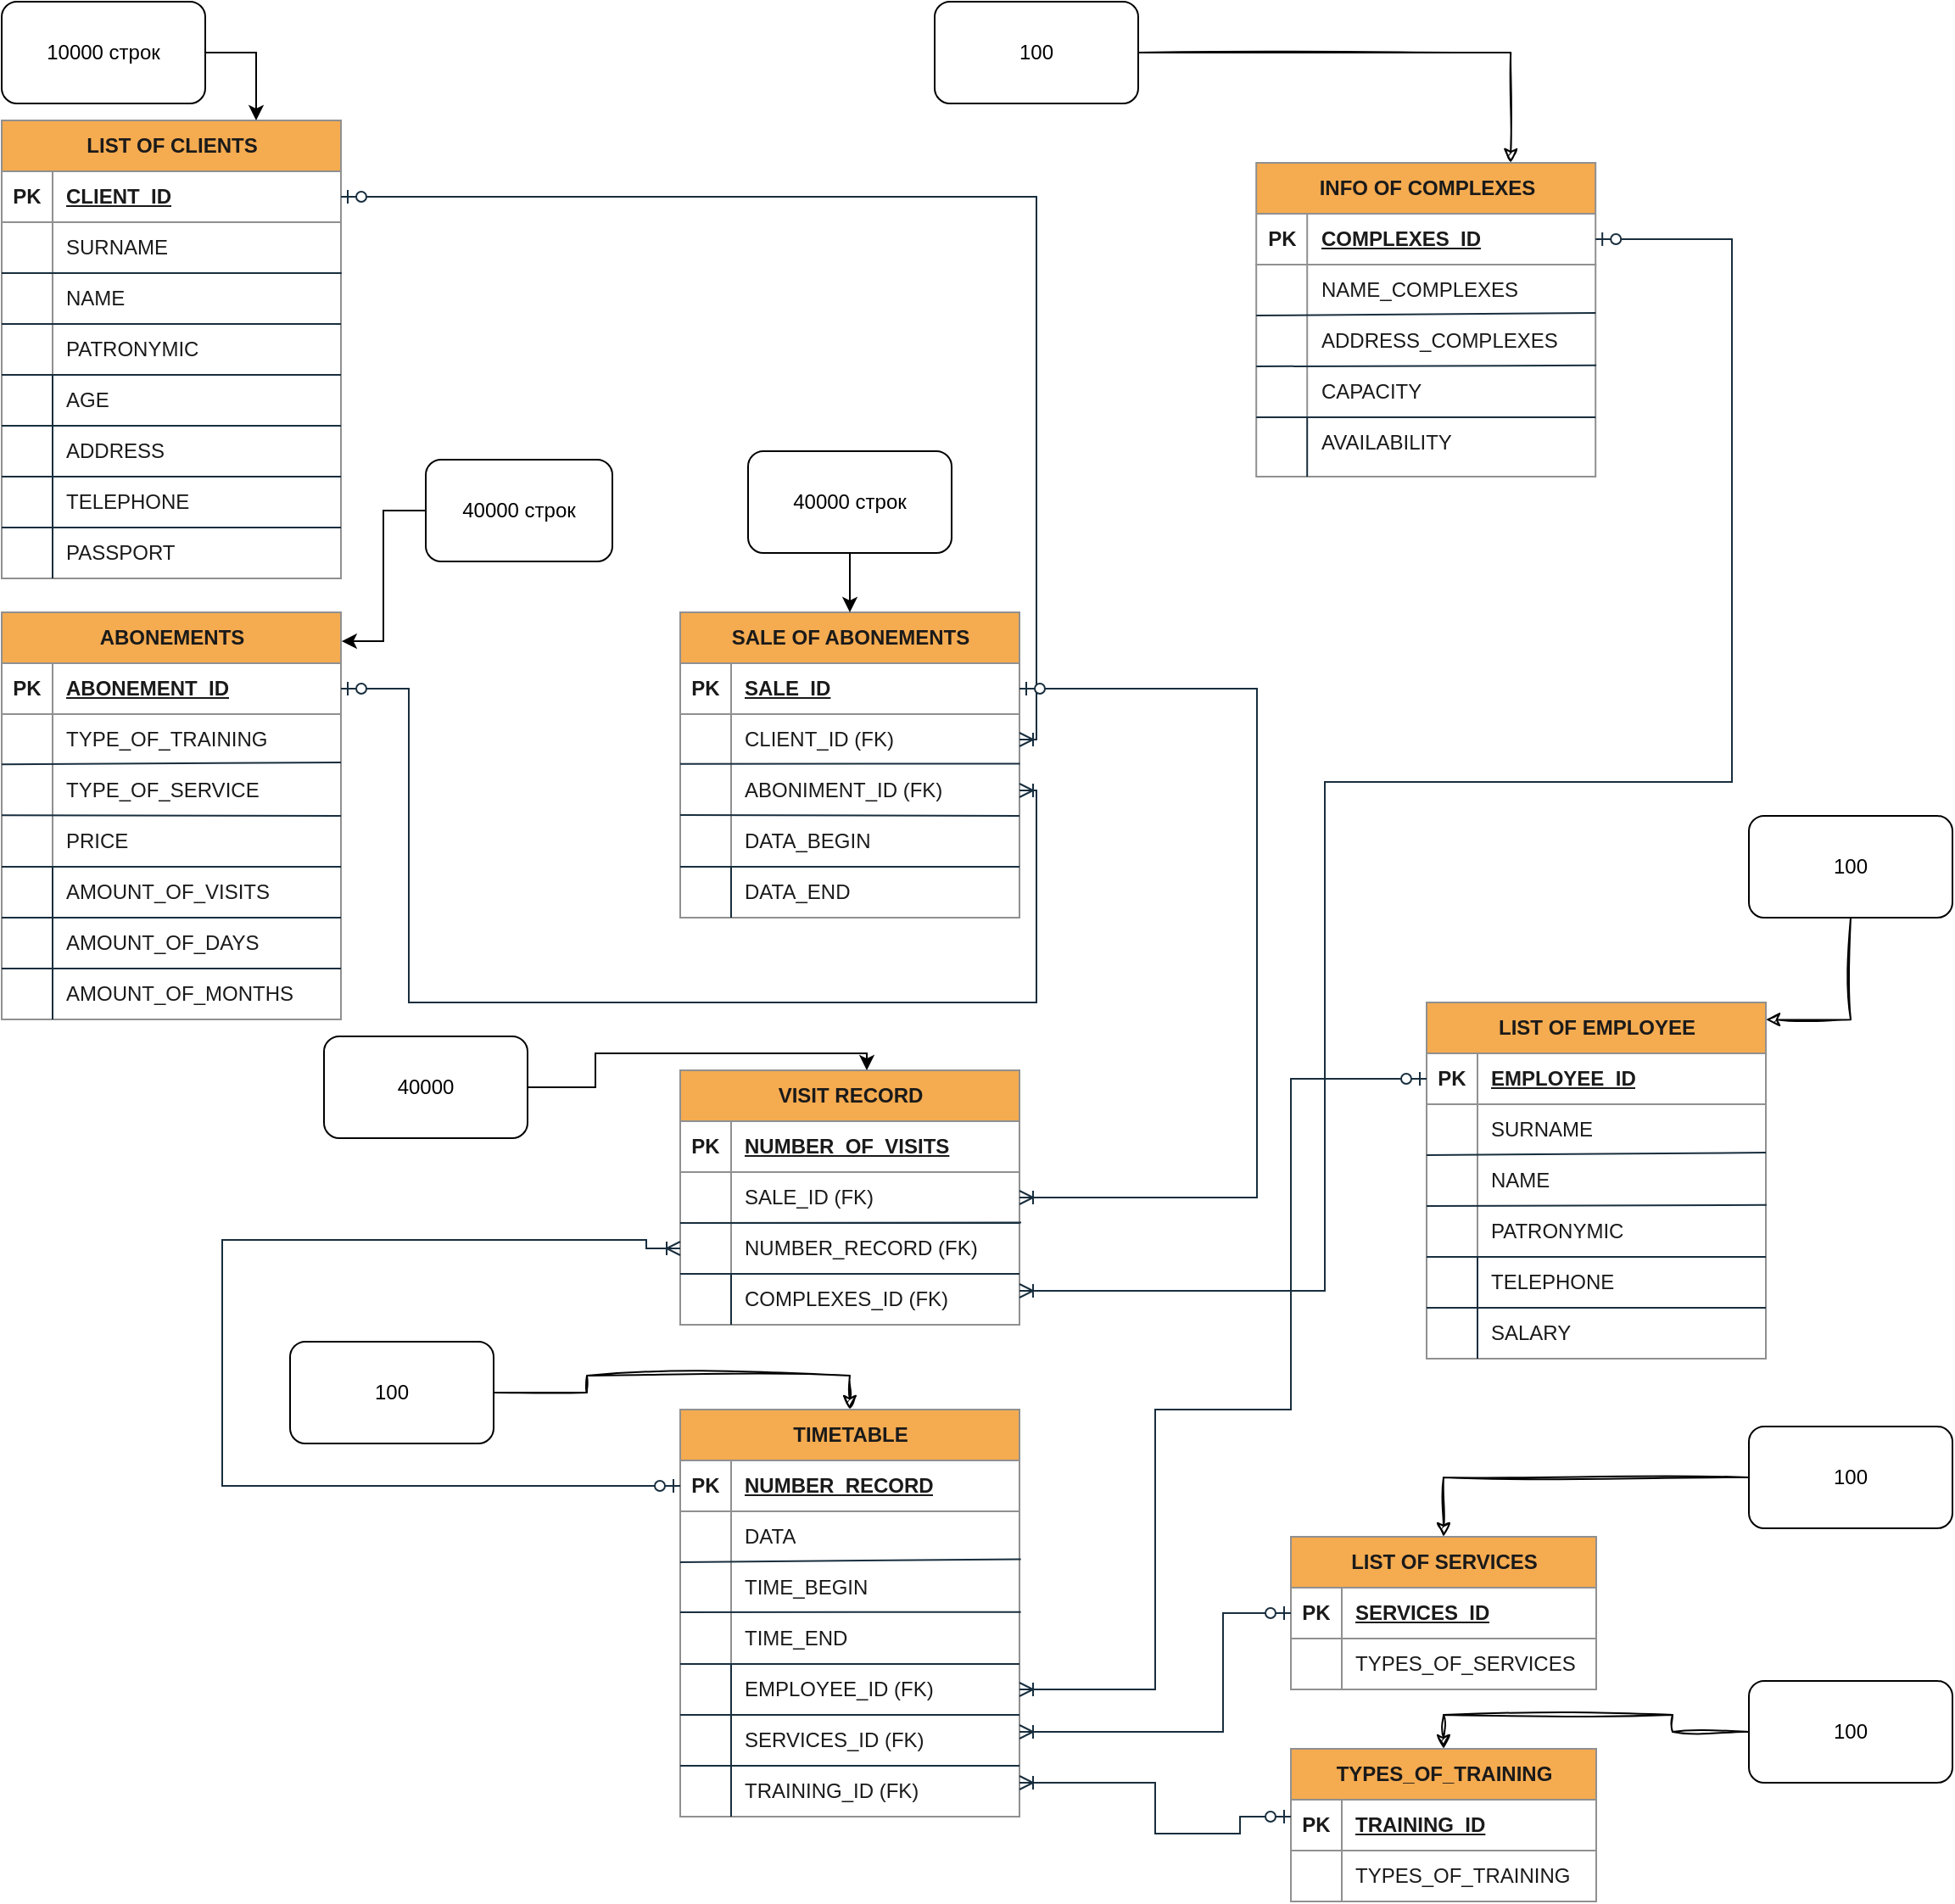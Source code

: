 <mxfile version="21.2.8" type="device">
  <diagram name="Страница 1" id="oliWnmh2u0f1sGffI3w6">
    <mxGraphModel dx="1400" dy="851" grid="1" gridSize="10" guides="1" tooltips="1" connect="1" arrows="1" fold="1" page="1" pageScale="1" pageWidth="1200" pageHeight="1600" background="none" math="0" shadow="0">
      <root>
        <mxCell id="0" />
        <mxCell id="1" parent="0" />
        <mxCell id="6frjXJE6rikltylCuMFv-1" value="LIST OF CLIENTS" style="shape=table;startSize=30;container=1;collapsible=1;childLayout=tableLayout;fixedRows=1;rowLines=0;fontStyle=1;align=center;resizeLast=1;html=1;labelBackgroundColor=none;fillColor=#F5AB50;strokeColor=#909090;fontColor=#1A1A1A;" parent="1" vertex="1">
          <mxGeometry x="40" y="80" width="200" height="270" as="geometry" />
        </mxCell>
        <mxCell id="6frjXJE6rikltylCuMFv-2" value="" style="shape=tableRow;horizontal=0;startSize=0;swimlaneHead=0;swimlaneBody=0;fillColor=none;collapsible=0;dropTarget=0;points=[[0,0.5],[1,0.5]];portConstraint=eastwest;top=0;left=0;right=0;bottom=1;labelBackgroundColor=none;strokeColor=#909090;fontColor=#1A1A1A;" parent="6frjXJE6rikltylCuMFv-1" vertex="1">
          <mxGeometry y="30" width="200" height="30" as="geometry" />
        </mxCell>
        <mxCell id="6frjXJE6rikltylCuMFv-3" value="PK" style="shape=partialRectangle;connectable=0;fillColor=none;top=0;left=0;bottom=0;right=0;fontStyle=1;overflow=hidden;whiteSpace=wrap;html=1;labelBackgroundColor=none;strokeColor=#909090;fontColor=#1A1A1A;" parent="6frjXJE6rikltylCuMFv-2" vertex="1">
          <mxGeometry width="30.0" height="30" as="geometry">
            <mxRectangle width="30.0" height="30" as="alternateBounds" />
          </mxGeometry>
        </mxCell>
        <mxCell id="6frjXJE6rikltylCuMFv-4" value="CLIENT_ID" style="shape=partialRectangle;connectable=0;fillColor=none;top=0;left=0;bottom=0;right=0;align=left;spacingLeft=6;fontStyle=5;overflow=hidden;whiteSpace=wrap;html=1;labelBackgroundColor=none;strokeColor=#909090;fontColor=#1A1A1A;" parent="6frjXJE6rikltylCuMFv-2" vertex="1">
          <mxGeometry x="30.0" width="170.0" height="30" as="geometry">
            <mxRectangle width="170.0" height="30" as="alternateBounds" />
          </mxGeometry>
        </mxCell>
        <mxCell id="6frjXJE6rikltylCuMFv-5" value="" style="shape=tableRow;horizontal=0;startSize=0;swimlaneHead=0;swimlaneBody=0;fillColor=none;collapsible=0;dropTarget=0;points=[[0,0.5],[1,0.5]];portConstraint=eastwest;top=0;left=0;right=0;bottom=0;labelBackgroundColor=none;strokeColor=#909090;fontColor=#1A1A1A;" parent="6frjXJE6rikltylCuMFv-1" vertex="1">
          <mxGeometry y="60" width="200" height="30" as="geometry" />
        </mxCell>
        <mxCell id="6frjXJE6rikltylCuMFv-6" value="" style="shape=partialRectangle;connectable=0;fillColor=none;top=0;left=0;bottom=0;right=0;editable=1;overflow=hidden;whiteSpace=wrap;html=1;labelBackgroundColor=none;strokeColor=#909090;fontColor=#1A1A1A;" parent="6frjXJE6rikltylCuMFv-5" vertex="1">
          <mxGeometry width="30.0" height="30" as="geometry">
            <mxRectangle width="30.0" height="30" as="alternateBounds" />
          </mxGeometry>
        </mxCell>
        <mxCell id="6frjXJE6rikltylCuMFv-7" value="SURNAME" style="shape=partialRectangle;connectable=0;fillColor=none;top=0;left=0;bottom=0;right=0;align=left;spacingLeft=6;overflow=hidden;whiteSpace=wrap;html=1;labelBackgroundColor=none;strokeColor=#909090;fontColor=#1A1A1A;" parent="6frjXJE6rikltylCuMFv-5" vertex="1">
          <mxGeometry x="30.0" width="170.0" height="30" as="geometry">
            <mxRectangle width="170.0" height="30" as="alternateBounds" />
          </mxGeometry>
        </mxCell>
        <mxCell id="6frjXJE6rikltylCuMFv-8" value="" style="shape=tableRow;horizontal=0;startSize=0;swimlaneHead=0;swimlaneBody=0;fillColor=none;collapsible=0;dropTarget=0;points=[[0,0.5],[1,0.5]];portConstraint=eastwest;top=0;left=0;right=0;bottom=0;labelBackgroundColor=none;strokeColor=#909090;fontColor=#1A1A1A;" parent="6frjXJE6rikltylCuMFv-1" vertex="1">
          <mxGeometry y="90" width="200" height="30" as="geometry" />
        </mxCell>
        <mxCell id="6frjXJE6rikltylCuMFv-9" value="" style="shape=partialRectangle;connectable=0;fillColor=none;top=0;left=0;bottom=0;right=0;editable=1;overflow=hidden;whiteSpace=wrap;html=1;labelBackgroundColor=none;strokeColor=#909090;fontColor=#1A1A1A;" parent="6frjXJE6rikltylCuMFv-8" vertex="1">
          <mxGeometry width="30.0" height="30" as="geometry">
            <mxRectangle width="30.0" height="30" as="alternateBounds" />
          </mxGeometry>
        </mxCell>
        <mxCell id="6frjXJE6rikltylCuMFv-10" value="NAME" style="shape=partialRectangle;connectable=0;fillColor=none;top=0;left=0;bottom=0;right=0;align=left;spacingLeft=6;overflow=hidden;whiteSpace=wrap;html=1;labelBackgroundColor=none;strokeColor=#909090;fontColor=#1A1A1A;" parent="6frjXJE6rikltylCuMFv-8" vertex="1">
          <mxGeometry x="30.0" width="170.0" height="30" as="geometry">
            <mxRectangle width="170.0" height="30" as="alternateBounds" />
          </mxGeometry>
        </mxCell>
        <mxCell id="6frjXJE6rikltylCuMFv-11" value="" style="shape=tableRow;horizontal=0;startSize=0;swimlaneHead=0;swimlaneBody=0;fillColor=none;collapsible=0;dropTarget=0;points=[[0,0.5],[1,0.5]];portConstraint=eastwest;top=0;left=0;right=0;bottom=0;labelBackgroundColor=none;strokeColor=#909090;fontColor=#1A1A1A;" parent="6frjXJE6rikltylCuMFv-1" vertex="1">
          <mxGeometry y="120" width="200" height="30" as="geometry" />
        </mxCell>
        <mxCell id="6frjXJE6rikltylCuMFv-12" value="" style="shape=partialRectangle;connectable=0;fillColor=none;top=0;left=0;bottom=0;right=0;editable=1;overflow=hidden;whiteSpace=wrap;html=1;labelBackgroundColor=none;strokeColor=#909090;fontColor=#1A1A1A;" parent="6frjXJE6rikltylCuMFv-11" vertex="1">
          <mxGeometry width="30.0" height="30" as="geometry">
            <mxRectangle width="30.0" height="30" as="alternateBounds" />
          </mxGeometry>
        </mxCell>
        <mxCell id="6frjXJE6rikltylCuMFv-13" value="PATRONYMIC" style="shape=partialRectangle;connectable=0;fillColor=none;top=0;left=0;bottom=0;right=0;align=left;spacingLeft=6;overflow=hidden;whiteSpace=wrap;html=1;labelBackgroundColor=none;strokeColor=#909090;fontColor=#1A1A1A;" parent="6frjXJE6rikltylCuMFv-11" vertex="1">
          <mxGeometry x="30.0" width="170.0" height="30" as="geometry">
            <mxRectangle width="170.0" height="30" as="alternateBounds" />
          </mxGeometry>
        </mxCell>
        <mxCell id="6frjXJE6rikltylCuMFv-15" value="ADDRESS" style="shape=partialRectangle;connectable=0;fillColor=none;top=0;left=0;bottom=0;right=0;align=left;spacingLeft=6;overflow=hidden;whiteSpace=wrap;html=1;labelBackgroundColor=none;strokeColor=#909090;fontColor=#1A1A1A;" parent="1" vertex="1">
          <mxGeometry x="70" y="260" width="170" height="30" as="geometry">
            <mxRectangle width="170" height="30" as="alternateBounds" />
          </mxGeometry>
        </mxCell>
        <mxCell id="6frjXJE6rikltylCuMFv-16" value="TELEPHONE" style="shape=partialRectangle;connectable=0;fillColor=none;top=0;left=0;bottom=0;right=0;align=left;spacingLeft=6;overflow=hidden;whiteSpace=wrap;html=1;labelBackgroundColor=none;strokeColor=#909090;fontColor=#1A1A1A;" parent="1" vertex="1">
          <mxGeometry x="70" y="290" width="170" height="30" as="geometry">
            <mxRectangle width="170" height="30" as="alternateBounds" />
          </mxGeometry>
        </mxCell>
        <mxCell id="6frjXJE6rikltylCuMFv-18" value="" style="endArrow=none;html=1;rounded=0;fontFamily=Helvetica;fontSize=12;fontColor=default;labelBackgroundColor=none;strokeColor=#182E3E;" parent="1" edge="1">
          <mxGeometry width="50" height="50" relative="1" as="geometry">
            <mxPoint x="70" y="290" as="sourcePoint" />
            <mxPoint x="70" y="230" as="targetPoint" />
          </mxGeometry>
        </mxCell>
        <mxCell id="6frjXJE6rikltylCuMFv-20" value="AGE" style="shape=partialRectangle;connectable=0;fillColor=none;top=0;left=0;bottom=0;right=0;align=left;spacingLeft=6;overflow=hidden;whiteSpace=wrap;html=1;labelBackgroundColor=none;strokeColor=#909090;fontColor=#1A1A1A;" parent="1" vertex="1">
          <mxGeometry x="70" y="230" width="170" height="30" as="geometry">
            <mxRectangle width="170" height="30" as="alternateBounds" />
          </mxGeometry>
        </mxCell>
        <mxCell id="6frjXJE6rikltylCuMFv-21" value="PASSPORT" style="shape=partialRectangle;connectable=0;fillColor=none;top=0;left=0;bottom=0;right=0;align=left;spacingLeft=6;overflow=hidden;whiteSpace=wrap;html=1;labelBackgroundColor=none;strokeColor=#909090;fontColor=#1A1A1A;" parent="1" vertex="1">
          <mxGeometry x="70" y="320" width="170" height="30" as="geometry">
            <mxRectangle width="170" height="30" as="alternateBounds" />
          </mxGeometry>
        </mxCell>
        <mxCell id="6frjXJE6rikltylCuMFv-22" value="" style="endArrow=none;html=1;rounded=0;fontFamily=Helvetica;fontSize=12;fontColor=default;labelBackgroundColor=none;strokeColor=#182E3E;" parent="1" edge="1">
          <mxGeometry width="50" height="50" relative="1" as="geometry">
            <mxPoint x="70" y="350" as="sourcePoint" />
            <mxPoint x="70" y="290" as="targetPoint" />
          </mxGeometry>
        </mxCell>
        <mxCell id="6frjXJE6rikltylCuMFv-63" value="ABONEMENTS" style="shape=table;startSize=30;container=1;collapsible=1;childLayout=tableLayout;fixedRows=1;rowLines=0;fontStyle=1;align=center;resizeLast=1;html=1;strokeColor=#909090;fontFamily=Helvetica;fontSize=12;fontColor=#1A1A1A;fillColor=#F5AB50;labelBackgroundColor=none;" parent="1" vertex="1">
          <mxGeometry x="40" y="370" width="200" height="240" as="geometry" />
        </mxCell>
        <mxCell id="6frjXJE6rikltylCuMFv-64" value="" style="shape=tableRow;horizontal=0;startSize=0;swimlaneHead=0;swimlaneBody=0;fillColor=none;collapsible=0;dropTarget=0;points=[[0,0.5],[1,0.5]];portConstraint=eastwest;top=0;left=0;right=0;bottom=1;strokeColor=#909090;fontFamily=Helvetica;fontSize=12;fontColor=#1A1A1A;html=1;labelBackgroundColor=none;" parent="6frjXJE6rikltylCuMFv-63" vertex="1">
          <mxGeometry y="30" width="200" height="30" as="geometry" />
        </mxCell>
        <mxCell id="6frjXJE6rikltylCuMFv-65" value="PK" style="shape=partialRectangle;connectable=0;fillColor=none;top=0;left=0;bottom=0;right=0;fontStyle=1;overflow=hidden;whiteSpace=wrap;html=1;strokeColor=#909090;fontFamily=Helvetica;fontSize=12;fontColor=#1A1A1A;labelBackgroundColor=none;" parent="6frjXJE6rikltylCuMFv-64" vertex="1">
          <mxGeometry width="30" height="30" as="geometry">
            <mxRectangle width="30" height="30" as="alternateBounds" />
          </mxGeometry>
        </mxCell>
        <mxCell id="6frjXJE6rikltylCuMFv-66" value="ABONEMENT_ID" style="shape=partialRectangle;connectable=0;fillColor=none;top=0;left=0;bottom=0;right=0;align=left;spacingLeft=6;fontStyle=5;overflow=hidden;whiteSpace=wrap;html=1;strokeColor=#909090;fontFamily=Helvetica;fontSize=12;fontColor=#1A1A1A;labelBackgroundColor=none;" parent="6frjXJE6rikltylCuMFv-64" vertex="1">
          <mxGeometry x="30" width="170" height="30" as="geometry">
            <mxRectangle width="170" height="30" as="alternateBounds" />
          </mxGeometry>
        </mxCell>
        <mxCell id="6frjXJE6rikltylCuMFv-67" value="" style="shape=tableRow;horizontal=0;startSize=0;swimlaneHead=0;swimlaneBody=0;fillColor=none;collapsible=0;dropTarget=0;points=[[0,0.5],[1,0.5]];portConstraint=eastwest;top=0;left=0;right=0;bottom=0;strokeColor=#909090;fontFamily=Helvetica;fontSize=12;fontColor=#1A1A1A;html=1;labelBackgroundColor=none;" parent="6frjXJE6rikltylCuMFv-63" vertex="1">
          <mxGeometry y="60" width="200" height="30" as="geometry" />
        </mxCell>
        <mxCell id="6frjXJE6rikltylCuMFv-68" value="" style="shape=partialRectangle;connectable=0;fillColor=none;top=0;left=0;bottom=0;right=0;editable=1;overflow=hidden;whiteSpace=wrap;html=1;strokeColor=#909090;fontFamily=Helvetica;fontSize=12;fontColor=#1A1A1A;labelBackgroundColor=none;" parent="6frjXJE6rikltylCuMFv-67" vertex="1">
          <mxGeometry width="30" height="30" as="geometry">
            <mxRectangle width="30" height="30" as="alternateBounds" />
          </mxGeometry>
        </mxCell>
        <mxCell id="6frjXJE6rikltylCuMFv-69" value="TYPE_OF_TRAINING" style="shape=partialRectangle;connectable=0;fillColor=none;top=0;left=0;bottom=0;right=0;align=left;spacingLeft=6;overflow=hidden;whiteSpace=wrap;html=1;strokeColor=#909090;fontFamily=Helvetica;fontSize=12;fontColor=#1A1A1A;labelBackgroundColor=none;" parent="6frjXJE6rikltylCuMFv-67" vertex="1">
          <mxGeometry x="30" width="170" height="30" as="geometry">
            <mxRectangle width="170" height="30" as="alternateBounds" />
          </mxGeometry>
        </mxCell>
        <mxCell id="6frjXJE6rikltylCuMFv-70" value="" style="shape=tableRow;horizontal=0;startSize=0;swimlaneHead=0;swimlaneBody=0;fillColor=none;collapsible=0;dropTarget=0;points=[[0,0.5],[1,0.5]];portConstraint=eastwest;top=0;left=0;right=0;bottom=0;strokeColor=#909090;fontFamily=Helvetica;fontSize=12;fontColor=#1A1A1A;html=1;labelBackgroundColor=none;" parent="6frjXJE6rikltylCuMFv-63" vertex="1">
          <mxGeometry y="90" width="200" height="30" as="geometry" />
        </mxCell>
        <mxCell id="6frjXJE6rikltylCuMFv-71" value="" style="shape=partialRectangle;connectable=0;fillColor=none;top=0;left=0;bottom=0;right=0;editable=1;overflow=hidden;whiteSpace=wrap;html=1;strokeColor=#909090;fontFamily=Helvetica;fontSize=12;fontColor=#1A1A1A;labelBackgroundColor=none;" parent="6frjXJE6rikltylCuMFv-70" vertex="1">
          <mxGeometry width="30" height="30" as="geometry">
            <mxRectangle width="30" height="30" as="alternateBounds" />
          </mxGeometry>
        </mxCell>
        <mxCell id="6frjXJE6rikltylCuMFv-72" value="TYPE_OF_SERVICE" style="shape=partialRectangle;connectable=0;fillColor=none;top=0;left=0;bottom=0;right=0;align=left;spacingLeft=6;overflow=hidden;whiteSpace=wrap;html=1;strokeColor=#909090;fontFamily=Helvetica;fontSize=12;fontColor=#1A1A1A;labelBackgroundColor=none;" parent="6frjXJE6rikltylCuMFv-70" vertex="1">
          <mxGeometry x="30" width="170" height="30" as="geometry">
            <mxRectangle width="170" height="30" as="alternateBounds" />
          </mxGeometry>
        </mxCell>
        <mxCell id="6frjXJE6rikltylCuMFv-73" value="" style="shape=tableRow;horizontal=0;startSize=0;swimlaneHead=0;swimlaneBody=0;fillColor=none;collapsible=0;dropTarget=0;points=[[0,0.5],[1,0.5]];portConstraint=eastwest;top=0;left=0;right=0;bottom=0;strokeColor=#909090;fontFamily=Helvetica;fontSize=12;fontColor=#1A1A1A;html=1;labelBackgroundColor=none;" parent="6frjXJE6rikltylCuMFv-63" vertex="1">
          <mxGeometry y="120" width="200" height="30" as="geometry" />
        </mxCell>
        <mxCell id="6frjXJE6rikltylCuMFv-74" value="" style="shape=partialRectangle;connectable=0;fillColor=none;top=0;left=0;bottom=0;right=0;editable=1;overflow=hidden;whiteSpace=wrap;html=1;strokeColor=#909090;fontFamily=Helvetica;fontSize=12;fontColor=#1A1A1A;labelBackgroundColor=none;" parent="6frjXJE6rikltylCuMFv-73" vertex="1">
          <mxGeometry width="30" height="30" as="geometry">
            <mxRectangle width="30" height="30" as="alternateBounds" />
          </mxGeometry>
        </mxCell>
        <mxCell id="6frjXJE6rikltylCuMFv-75" value="PRICE" style="shape=partialRectangle;connectable=0;fillColor=none;top=0;left=0;bottom=0;right=0;align=left;spacingLeft=6;overflow=hidden;whiteSpace=wrap;html=1;strokeColor=#909090;fontFamily=Helvetica;fontSize=12;fontColor=#1A1A1A;labelBackgroundColor=none;" parent="6frjXJE6rikltylCuMFv-73" vertex="1">
          <mxGeometry x="30" width="170" height="30" as="geometry">
            <mxRectangle width="170" height="30" as="alternateBounds" />
          </mxGeometry>
        </mxCell>
        <mxCell id="6frjXJE6rikltylCuMFv-76" value="AMOUNT_OF_VISITS" style="shape=partialRectangle;connectable=0;fillColor=none;top=0;left=0;bottom=0;right=0;align=left;spacingLeft=6;overflow=hidden;whiteSpace=wrap;html=1;strokeColor=#909090;fontFamily=Helvetica;fontSize=12;fontColor=#1A1A1A;labelBackgroundColor=none;" parent="1" vertex="1">
          <mxGeometry x="70" y="520" width="170" height="30" as="geometry">
            <mxRectangle width="170" height="30" as="alternateBounds" />
          </mxGeometry>
        </mxCell>
        <mxCell id="6frjXJE6rikltylCuMFv-77" value="AMOUNT_OF_DAYS" style="shape=partialRectangle;connectable=0;fillColor=none;top=0;left=0;bottom=0;right=0;align=left;spacingLeft=6;overflow=hidden;whiteSpace=wrap;html=1;strokeColor=#909090;fontFamily=Helvetica;fontSize=12;fontColor=#1A1A1A;labelBackgroundColor=none;" parent="1" vertex="1">
          <mxGeometry x="70" y="550" width="170" height="30" as="geometry">
            <mxRectangle width="170" height="30" as="alternateBounds" />
          </mxGeometry>
        </mxCell>
        <mxCell id="6frjXJE6rikltylCuMFv-78" value="AMOUNT_OF_MONTHS" style="shape=partialRectangle;connectable=0;fillColor=none;top=0;left=0;bottom=0;right=0;align=left;spacingLeft=6;overflow=hidden;whiteSpace=wrap;html=1;strokeColor=#909090;fontFamily=Helvetica;fontSize=12;fontColor=#1A1A1A;labelBackgroundColor=none;" parent="1" vertex="1">
          <mxGeometry x="70" y="580" width="170" height="30" as="geometry">
            <mxRectangle width="170" height="30" as="alternateBounds" />
          </mxGeometry>
        </mxCell>
        <mxCell id="6frjXJE6rikltylCuMFv-79" value="" style="endArrow=none;html=1;rounded=0;fontFamily=Helvetica;fontSize=12;fontColor=default;labelBackgroundColor=none;strokeColor=#182E3E;" parent="1" edge="1">
          <mxGeometry width="50" height="50" relative="1" as="geometry">
            <mxPoint x="70" y="610" as="sourcePoint" />
            <mxPoint x="70" y="520" as="targetPoint" />
          </mxGeometry>
        </mxCell>
        <mxCell id="6frjXJE6rikltylCuMFv-80" value="SALE OF ABONEMENTS" style="shape=table;startSize=30;container=1;collapsible=1;childLayout=tableLayout;fixedRows=1;rowLines=0;fontStyle=1;align=center;resizeLast=1;html=1;strokeColor=#909090;fontFamily=Helvetica;fontSize=12;fontColor=#1A1A1A;fillColor=#F5AB50;labelBackgroundColor=none;" parent="1" vertex="1">
          <mxGeometry x="440" y="370" width="200" height="180" as="geometry" />
        </mxCell>
        <mxCell id="6frjXJE6rikltylCuMFv-81" value="" style="shape=tableRow;horizontal=0;startSize=0;swimlaneHead=0;swimlaneBody=0;fillColor=none;collapsible=0;dropTarget=0;points=[[0,0.5],[1,0.5]];portConstraint=eastwest;top=0;left=0;right=0;bottom=1;strokeColor=#909090;fontFamily=Helvetica;fontSize=12;fontColor=#1A1A1A;html=1;labelBackgroundColor=none;" parent="6frjXJE6rikltylCuMFv-80" vertex="1">
          <mxGeometry y="30" width="200" height="30" as="geometry" />
        </mxCell>
        <mxCell id="6frjXJE6rikltylCuMFv-82" value="PK" style="shape=partialRectangle;connectable=0;fillColor=none;top=0;left=0;bottom=0;right=0;fontStyle=1;overflow=hidden;whiteSpace=wrap;html=1;strokeColor=#909090;fontFamily=Helvetica;fontSize=12;fontColor=#1A1A1A;labelBackgroundColor=none;" parent="6frjXJE6rikltylCuMFv-81" vertex="1">
          <mxGeometry width="30" height="30" as="geometry">
            <mxRectangle width="30" height="30" as="alternateBounds" />
          </mxGeometry>
        </mxCell>
        <mxCell id="6frjXJE6rikltylCuMFv-83" value="SALE_ID" style="shape=partialRectangle;connectable=0;fillColor=none;top=0;left=0;bottom=0;right=0;align=left;spacingLeft=6;fontStyle=5;overflow=hidden;whiteSpace=wrap;html=1;strokeColor=#909090;fontFamily=Helvetica;fontSize=12;fontColor=#1A1A1A;labelBackgroundColor=none;" parent="6frjXJE6rikltylCuMFv-81" vertex="1">
          <mxGeometry x="30" width="170" height="30" as="geometry">
            <mxRectangle width="170" height="30" as="alternateBounds" />
          </mxGeometry>
        </mxCell>
        <mxCell id="6frjXJE6rikltylCuMFv-84" value="" style="shape=tableRow;horizontal=0;startSize=0;swimlaneHead=0;swimlaneBody=0;fillColor=none;collapsible=0;dropTarget=0;points=[[0,0.5],[1,0.5]];portConstraint=eastwest;top=0;left=0;right=0;bottom=0;strokeColor=#909090;fontFamily=Helvetica;fontSize=12;fontColor=#1A1A1A;html=1;labelBackgroundColor=none;" parent="6frjXJE6rikltylCuMFv-80" vertex="1">
          <mxGeometry y="60" width="200" height="30" as="geometry" />
        </mxCell>
        <mxCell id="6frjXJE6rikltylCuMFv-85" value="" style="shape=partialRectangle;connectable=0;fillColor=none;top=0;left=0;bottom=0;right=0;editable=1;overflow=hidden;whiteSpace=wrap;html=1;strokeColor=#909090;fontFamily=Helvetica;fontSize=12;fontColor=#1A1A1A;labelBackgroundColor=none;" parent="6frjXJE6rikltylCuMFv-84" vertex="1">
          <mxGeometry width="30" height="30" as="geometry">
            <mxRectangle width="30" height="30" as="alternateBounds" />
          </mxGeometry>
        </mxCell>
        <mxCell id="6frjXJE6rikltylCuMFv-86" value="CLIENT_ID (FK)" style="shape=partialRectangle;connectable=0;fillColor=none;top=0;left=0;bottom=0;right=0;align=left;spacingLeft=6;overflow=hidden;whiteSpace=wrap;html=1;strokeColor=#909090;fontFamily=Helvetica;fontSize=12;fontColor=#1A1A1A;labelBackgroundColor=none;" parent="6frjXJE6rikltylCuMFv-84" vertex="1">
          <mxGeometry x="30" width="170" height="30" as="geometry">
            <mxRectangle width="170" height="30" as="alternateBounds" />
          </mxGeometry>
        </mxCell>
        <mxCell id="6frjXJE6rikltylCuMFv-87" value="" style="shape=tableRow;horizontal=0;startSize=0;swimlaneHead=0;swimlaneBody=0;fillColor=none;collapsible=0;dropTarget=0;points=[[0,0.5],[1,0.5]];portConstraint=eastwest;top=0;left=0;right=0;bottom=0;strokeColor=#909090;fontFamily=Helvetica;fontSize=12;fontColor=#1A1A1A;html=1;labelBackgroundColor=none;" parent="6frjXJE6rikltylCuMFv-80" vertex="1">
          <mxGeometry y="90" width="200" height="30" as="geometry" />
        </mxCell>
        <mxCell id="6frjXJE6rikltylCuMFv-88" value="" style="shape=partialRectangle;connectable=0;fillColor=none;top=0;left=0;bottom=0;right=0;editable=1;overflow=hidden;whiteSpace=wrap;html=1;strokeColor=#909090;fontFamily=Helvetica;fontSize=12;fontColor=#1A1A1A;labelBackgroundColor=none;" parent="6frjXJE6rikltylCuMFv-87" vertex="1">
          <mxGeometry width="30" height="30" as="geometry">
            <mxRectangle width="30" height="30" as="alternateBounds" />
          </mxGeometry>
        </mxCell>
        <mxCell id="6frjXJE6rikltylCuMFv-89" value="ABONIMENT_ID (FK)" style="shape=partialRectangle;connectable=0;fillColor=none;top=0;left=0;bottom=0;right=0;align=left;spacingLeft=6;overflow=hidden;whiteSpace=wrap;html=1;strokeColor=#909090;fontFamily=Helvetica;fontSize=12;fontColor=#1A1A1A;labelBackgroundColor=none;" parent="6frjXJE6rikltylCuMFv-87" vertex="1">
          <mxGeometry x="30" width="170" height="30" as="geometry">
            <mxRectangle width="170" height="30" as="alternateBounds" />
          </mxGeometry>
        </mxCell>
        <mxCell id="6frjXJE6rikltylCuMFv-90" value="" style="shape=tableRow;horizontal=0;startSize=0;swimlaneHead=0;swimlaneBody=0;fillColor=none;collapsible=0;dropTarget=0;points=[[0,0.5],[1,0.5]];portConstraint=eastwest;top=0;left=0;right=0;bottom=0;strokeColor=#909090;fontFamily=Helvetica;fontSize=12;fontColor=#1A1A1A;html=1;labelBackgroundColor=none;" parent="6frjXJE6rikltylCuMFv-80" vertex="1">
          <mxGeometry y="120" width="200" height="30" as="geometry" />
        </mxCell>
        <mxCell id="6frjXJE6rikltylCuMFv-91" value="" style="shape=partialRectangle;connectable=0;fillColor=none;top=0;left=0;bottom=0;right=0;editable=1;overflow=hidden;whiteSpace=wrap;html=1;strokeColor=#909090;fontFamily=Helvetica;fontSize=12;fontColor=#1A1A1A;labelBackgroundColor=none;" parent="6frjXJE6rikltylCuMFv-90" vertex="1">
          <mxGeometry width="30" height="30" as="geometry">
            <mxRectangle width="30" height="30" as="alternateBounds" />
          </mxGeometry>
        </mxCell>
        <mxCell id="6frjXJE6rikltylCuMFv-92" value="DATA_BEGIN" style="shape=partialRectangle;connectable=0;fillColor=none;top=0;left=0;bottom=0;right=0;align=left;spacingLeft=6;overflow=hidden;whiteSpace=wrap;html=1;strokeColor=#909090;fontFamily=Helvetica;fontSize=12;fontColor=#1A1A1A;labelBackgroundColor=none;" parent="6frjXJE6rikltylCuMFv-90" vertex="1">
          <mxGeometry x="30" width="170" height="30" as="geometry">
            <mxRectangle width="170" height="30" as="alternateBounds" />
          </mxGeometry>
        </mxCell>
        <mxCell id="6frjXJE6rikltylCuMFv-93" value="DATA_END" style="shape=partialRectangle;connectable=0;fillColor=none;top=0;left=0;bottom=0;right=0;align=left;spacingLeft=6;overflow=hidden;whiteSpace=wrap;html=1;strokeColor=#909090;fontFamily=Helvetica;fontSize=12;fontColor=#1A1A1A;labelBackgroundColor=none;" parent="1" vertex="1">
          <mxGeometry x="470" y="520" width="170" height="30" as="geometry">
            <mxRectangle width="170" height="30" as="alternateBounds" />
          </mxGeometry>
        </mxCell>
        <mxCell id="6frjXJE6rikltylCuMFv-95" value="" style="endArrow=none;html=1;rounded=0;fontFamily=Helvetica;fontSize=12;fontColor=default;labelBackgroundColor=none;strokeColor=#182E3E;" parent="1" edge="1">
          <mxGeometry width="50" height="50" relative="1" as="geometry">
            <mxPoint x="470" y="550" as="sourcePoint" />
            <mxPoint x="470" y="520" as="targetPoint" />
          </mxGeometry>
        </mxCell>
        <mxCell id="6frjXJE6rikltylCuMFv-97" value="" style="edgeStyle=orthogonalEdgeStyle;fontSize=12;html=1;endArrow=ERoneToMany;startArrow=ERzeroToOne;rounded=0;fontFamily=Helvetica;fontColor=default;entryX=1;entryY=0.5;entryDx=0;entryDy=0;exitX=1;exitY=0.5;exitDx=0;exitDy=0;labelBackgroundColor=none;strokeColor=#182E3E;" parent="1" source="6frjXJE6rikltylCuMFv-2" target="6frjXJE6rikltylCuMFv-84" edge="1">
          <mxGeometry width="100" height="100" relative="1" as="geometry">
            <mxPoint x="430" y="285" as="sourcePoint" />
            <mxPoint x="530" y="185" as="targetPoint" />
          </mxGeometry>
        </mxCell>
        <mxCell id="6frjXJE6rikltylCuMFv-98" value="" style="endArrow=none;html=1;rounded=0;fontFamily=Helvetica;fontSize=12;fontColor=default;entryX=1.001;entryY=-0.027;entryDx=0;entryDy=0;entryPerimeter=0;labelBackgroundColor=none;strokeColor=#182E3E;" parent="1" target="6frjXJE6rikltylCuMFv-87" edge="1">
          <mxGeometry width="50" height="50" relative="1" as="geometry">
            <mxPoint x="440" y="459.38" as="sourcePoint" />
            <mxPoint x="590" y="459.38" as="targetPoint" />
          </mxGeometry>
        </mxCell>
        <mxCell id="6frjXJE6rikltylCuMFv-99" value="" style="endArrow=none;html=1;rounded=0;fontFamily=Helvetica;fontSize=12;fontColor=default;labelBackgroundColor=none;strokeColor=#182E3E;" parent="1" edge="1">
          <mxGeometry width="50" height="50" relative="1" as="geometry">
            <mxPoint x="440" y="489.52" as="sourcePoint" />
            <mxPoint x="640" y="490" as="targetPoint" />
          </mxGeometry>
        </mxCell>
        <mxCell id="6frjXJE6rikltylCuMFv-100" value="" style="endArrow=none;html=1;rounded=0;fontFamily=Helvetica;fontSize=12;fontColor=default;labelBackgroundColor=none;strokeColor=#182E3E;" parent="1" edge="1">
          <mxGeometry width="50" height="50" relative="1" as="geometry">
            <mxPoint x="440" y="520" as="sourcePoint" />
            <mxPoint x="640" y="520" as="targetPoint" />
          </mxGeometry>
        </mxCell>
        <mxCell id="6frjXJE6rikltylCuMFv-101" value="" style="edgeStyle=orthogonalEdgeStyle;fontSize=12;html=1;endArrow=ERoneToMany;startArrow=ERzeroToOne;rounded=0;fontFamily=Helvetica;fontColor=default;entryX=1;entryY=0.5;entryDx=0;entryDy=0;exitX=1;exitY=0.5;exitDx=0;exitDy=0;labelBackgroundColor=none;strokeColor=#182E3E;" parent="1" source="6frjXJE6rikltylCuMFv-64" target="6frjXJE6rikltylCuMFv-87" edge="1">
          <mxGeometry width="100" height="100" relative="1" as="geometry">
            <mxPoint x="470" y="260" as="sourcePoint" />
            <mxPoint x="870" y="580" as="targetPoint" />
            <Array as="points">
              <mxPoint x="280" y="415" />
              <mxPoint x="280" y="600" />
              <mxPoint x="650" y="600" />
              <mxPoint x="650" y="475" />
            </Array>
          </mxGeometry>
        </mxCell>
        <mxCell id="6frjXJE6rikltylCuMFv-102" value="" style="endArrow=none;html=1;rounded=0;fontFamily=Helvetica;fontSize=12;fontColor=default;entryX=1.002;entryY=0.002;entryDx=0;entryDy=0;entryPerimeter=0;labelBackgroundColor=none;strokeColor=#182E3E;" parent="1" target="6frjXJE6rikltylCuMFv-8" edge="1">
          <mxGeometry width="50" height="50" relative="1" as="geometry">
            <mxPoint x="40" y="170" as="sourcePoint" />
            <mxPoint x="130" y="170" as="targetPoint" />
          </mxGeometry>
        </mxCell>
        <mxCell id="6frjXJE6rikltylCuMFv-103" value="" style="endArrow=none;html=1;rounded=0;fontFamily=Helvetica;fontSize=12;fontColor=default;labelBackgroundColor=none;strokeColor=#182E3E;" parent="1" edge="1">
          <mxGeometry width="50" height="50" relative="1" as="geometry">
            <mxPoint x="40" y="200" as="sourcePoint" />
            <mxPoint x="240" y="200" as="targetPoint" />
          </mxGeometry>
        </mxCell>
        <mxCell id="6frjXJE6rikltylCuMFv-104" value="" style="endArrow=none;html=1;rounded=0;fontFamily=Helvetica;fontSize=12;fontColor=default;labelBackgroundColor=none;strokeColor=#182E3E;" parent="1" edge="1">
          <mxGeometry width="50" height="50" relative="1" as="geometry">
            <mxPoint x="40" y="230" as="sourcePoint" />
            <mxPoint x="240" y="230" as="targetPoint" />
          </mxGeometry>
        </mxCell>
        <mxCell id="6frjXJE6rikltylCuMFv-106" value="" style="endArrow=none;html=1;rounded=0;fontFamily=Helvetica;fontSize=12;fontColor=default;labelBackgroundColor=none;strokeColor=#182E3E;" parent="1" edge="1">
          <mxGeometry width="50" height="50" relative="1" as="geometry">
            <mxPoint x="40" y="260" as="sourcePoint" />
            <mxPoint x="240" y="260" as="targetPoint" />
          </mxGeometry>
        </mxCell>
        <mxCell id="6frjXJE6rikltylCuMFv-107" value="" style="endArrow=none;html=1;rounded=0;fontFamily=Helvetica;fontSize=12;fontColor=default;labelBackgroundColor=none;strokeColor=#182E3E;" parent="1" edge="1">
          <mxGeometry width="50" height="50" relative="1" as="geometry">
            <mxPoint x="40" y="290" as="sourcePoint" />
            <mxPoint x="240" y="290" as="targetPoint" />
          </mxGeometry>
        </mxCell>
        <mxCell id="6frjXJE6rikltylCuMFv-108" value="" style="endArrow=none;html=1;rounded=0;fontFamily=Helvetica;fontSize=12;fontColor=default;labelBackgroundColor=none;strokeColor=#182E3E;" parent="1" edge="1">
          <mxGeometry width="50" height="50" relative="1" as="geometry">
            <mxPoint x="40" y="320" as="sourcePoint" />
            <mxPoint x="240" y="320" as="targetPoint" />
          </mxGeometry>
        </mxCell>
        <mxCell id="6frjXJE6rikltylCuMFv-109" value="" style="endArrow=none;html=1;rounded=0;fontFamily=Helvetica;fontSize=12;fontColor=default;entryX=1;entryY=-0.051;entryDx=0;entryDy=0;entryPerimeter=0;labelBackgroundColor=none;strokeColor=#182E3E;" parent="1" target="6frjXJE6rikltylCuMFv-70" edge="1">
          <mxGeometry width="50" height="50" relative="1" as="geometry">
            <mxPoint x="40" y="459.6" as="sourcePoint" />
            <mxPoint x="160" y="459.6" as="targetPoint" />
          </mxGeometry>
        </mxCell>
        <mxCell id="6frjXJE6rikltylCuMFv-111" value="" style="endArrow=none;html=1;rounded=0;fontFamily=Helvetica;fontSize=12;fontColor=default;labelBackgroundColor=none;strokeColor=#182E3E;" parent="1" edge="1">
          <mxGeometry width="50" height="50" relative="1" as="geometry">
            <mxPoint x="40" y="489.6" as="sourcePoint" />
            <mxPoint x="240" y="490" as="targetPoint" />
          </mxGeometry>
        </mxCell>
        <mxCell id="6frjXJE6rikltylCuMFv-112" value="" style="endArrow=none;html=1;rounded=0;fontFamily=Helvetica;fontSize=12;fontColor=default;labelBackgroundColor=none;strokeColor=#182E3E;" parent="1" edge="1">
          <mxGeometry width="50" height="50" relative="1" as="geometry">
            <mxPoint x="40" y="520" as="sourcePoint" />
            <mxPoint x="240" y="520" as="targetPoint" />
          </mxGeometry>
        </mxCell>
        <mxCell id="6frjXJE6rikltylCuMFv-113" value="" style="endArrow=none;html=1;rounded=0;fontFamily=Helvetica;fontSize=12;fontColor=default;labelBackgroundColor=none;strokeColor=#182E3E;" parent="1" edge="1">
          <mxGeometry width="50" height="50" relative="1" as="geometry">
            <mxPoint x="40" y="550" as="sourcePoint" />
            <mxPoint x="240" y="550" as="targetPoint" />
          </mxGeometry>
        </mxCell>
        <mxCell id="6frjXJE6rikltylCuMFv-114" value="" style="endArrow=none;html=1;rounded=0;fontFamily=Helvetica;fontSize=12;fontColor=default;labelBackgroundColor=none;strokeColor=#182E3E;" parent="1" edge="1">
          <mxGeometry width="50" height="50" relative="1" as="geometry">
            <mxPoint x="40" y="580" as="sourcePoint" />
            <mxPoint x="240" y="580" as="targetPoint" />
          </mxGeometry>
        </mxCell>
        <mxCell id="6frjXJE6rikltylCuMFv-115" value="VISIT RECORD" style="shape=table;startSize=30;container=1;collapsible=1;childLayout=tableLayout;fixedRows=1;rowLines=0;fontStyle=1;align=center;resizeLast=1;html=1;strokeColor=#909090;fontFamily=Helvetica;fontSize=12;fontColor=#1A1A1A;fillColor=#F5AB50;labelBackgroundColor=none;" parent="1" vertex="1">
          <mxGeometry x="440" y="640" width="200" height="150" as="geometry" />
        </mxCell>
        <mxCell id="6frjXJE6rikltylCuMFv-116" value="" style="shape=tableRow;horizontal=0;startSize=0;swimlaneHead=0;swimlaneBody=0;fillColor=none;collapsible=0;dropTarget=0;points=[[0,0.5],[1,0.5]];portConstraint=eastwest;top=0;left=0;right=0;bottom=1;strokeColor=#909090;fontFamily=Helvetica;fontSize=12;fontColor=#1A1A1A;html=1;labelBackgroundColor=none;" parent="6frjXJE6rikltylCuMFv-115" vertex="1">
          <mxGeometry y="30" width="200" height="30" as="geometry" />
        </mxCell>
        <mxCell id="6frjXJE6rikltylCuMFv-117" value="PK" style="shape=partialRectangle;connectable=0;fillColor=none;top=0;left=0;bottom=0;right=0;fontStyle=1;overflow=hidden;whiteSpace=wrap;html=1;strokeColor=#909090;fontFamily=Helvetica;fontSize=12;fontColor=#1A1A1A;labelBackgroundColor=none;" parent="6frjXJE6rikltylCuMFv-116" vertex="1">
          <mxGeometry width="30" height="30" as="geometry">
            <mxRectangle width="30" height="30" as="alternateBounds" />
          </mxGeometry>
        </mxCell>
        <mxCell id="6frjXJE6rikltylCuMFv-118" value="NUMBER_OF_VISITS" style="shape=partialRectangle;connectable=0;fillColor=none;top=0;left=0;bottom=0;right=0;align=left;spacingLeft=6;fontStyle=5;overflow=hidden;whiteSpace=wrap;html=1;strokeColor=#909090;fontFamily=Helvetica;fontSize=12;fontColor=#1A1A1A;labelBackgroundColor=none;" parent="6frjXJE6rikltylCuMFv-116" vertex="1">
          <mxGeometry x="30" width="170" height="30" as="geometry">
            <mxRectangle width="170" height="30" as="alternateBounds" />
          </mxGeometry>
        </mxCell>
        <mxCell id="6frjXJE6rikltylCuMFv-119" value="" style="shape=tableRow;horizontal=0;startSize=0;swimlaneHead=0;swimlaneBody=0;fillColor=none;collapsible=0;dropTarget=0;points=[[0,0.5],[1,0.5]];portConstraint=eastwest;top=0;left=0;right=0;bottom=0;strokeColor=#909090;fontFamily=Helvetica;fontSize=12;fontColor=#1A1A1A;html=1;labelBackgroundColor=none;" parent="6frjXJE6rikltylCuMFv-115" vertex="1">
          <mxGeometry y="60" width="200" height="30" as="geometry" />
        </mxCell>
        <mxCell id="6frjXJE6rikltylCuMFv-120" value="" style="shape=partialRectangle;connectable=0;fillColor=none;top=0;left=0;bottom=0;right=0;editable=1;overflow=hidden;whiteSpace=wrap;html=1;strokeColor=#909090;fontFamily=Helvetica;fontSize=12;fontColor=#1A1A1A;labelBackgroundColor=none;" parent="6frjXJE6rikltylCuMFv-119" vertex="1">
          <mxGeometry width="30" height="30" as="geometry">
            <mxRectangle width="30" height="30" as="alternateBounds" />
          </mxGeometry>
        </mxCell>
        <mxCell id="6frjXJE6rikltylCuMFv-121" value="SALE_ID (FK)" style="shape=partialRectangle;connectable=0;fillColor=none;top=0;left=0;bottom=0;right=0;align=left;spacingLeft=6;overflow=hidden;whiteSpace=wrap;html=1;strokeColor=#909090;fontFamily=Helvetica;fontSize=12;fontColor=#1A1A1A;labelBackgroundColor=none;" parent="6frjXJE6rikltylCuMFv-119" vertex="1">
          <mxGeometry x="30" width="170" height="30" as="geometry">
            <mxRectangle width="170" height="30" as="alternateBounds" />
          </mxGeometry>
        </mxCell>
        <mxCell id="6frjXJE6rikltylCuMFv-122" value="" style="shape=tableRow;horizontal=0;startSize=0;swimlaneHead=0;swimlaneBody=0;fillColor=none;collapsible=0;dropTarget=0;points=[[0,0.5],[1,0.5]];portConstraint=eastwest;top=0;left=0;right=0;bottom=0;strokeColor=#909090;fontFamily=Helvetica;fontSize=12;fontColor=#1A1A1A;html=1;labelBackgroundColor=none;" parent="6frjXJE6rikltylCuMFv-115" vertex="1">
          <mxGeometry y="90" width="200" height="30" as="geometry" />
        </mxCell>
        <mxCell id="6frjXJE6rikltylCuMFv-123" value="" style="shape=partialRectangle;connectable=0;fillColor=none;top=0;left=0;bottom=0;right=0;editable=1;overflow=hidden;whiteSpace=wrap;html=1;strokeColor=#909090;fontFamily=Helvetica;fontSize=12;fontColor=#1A1A1A;labelBackgroundColor=none;" parent="6frjXJE6rikltylCuMFv-122" vertex="1">
          <mxGeometry width="30" height="30" as="geometry">
            <mxRectangle width="30" height="30" as="alternateBounds" />
          </mxGeometry>
        </mxCell>
        <mxCell id="6frjXJE6rikltylCuMFv-124" value="NUMBER_RECORD (FK)" style="shape=partialRectangle;connectable=0;fillColor=none;top=0;left=0;bottom=0;right=0;align=left;spacingLeft=6;overflow=hidden;whiteSpace=wrap;html=1;strokeColor=#909090;fontFamily=Helvetica;fontSize=12;fontColor=#1A1A1A;labelBackgroundColor=none;" parent="6frjXJE6rikltylCuMFv-122" vertex="1">
          <mxGeometry x="30" width="170" height="30" as="geometry">
            <mxRectangle width="170" height="30" as="alternateBounds" />
          </mxGeometry>
        </mxCell>
        <mxCell id="6frjXJE6rikltylCuMFv-128" value="" style="edgeStyle=orthogonalEdgeStyle;fontSize=12;html=1;endArrow=ERoneToMany;startArrow=ERzeroToOne;rounded=0;fontFamily=Helvetica;fontColor=default;entryX=1;entryY=0.5;entryDx=0;entryDy=0;exitX=1;exitY=0.5;exitDx=0;exitDy=0;labelBackgroundColor=none;strokeColor=#182E3E;" parent="1" source="6frjXJE6rikltylCuMFv-81" target="6frjXJE6rikltylCuMFv-119" edge="1">
          <mxGeometry width="100" height="100" relative="1" as="geometry">
            <mxPoint x="710" y="410" as="sourcePoint" />
            <mxPoint x="690" y="690" as="targetPoint" />
            <Array as="points">
              <mxPoint x="780" y="415" />
              <mxPoint x="780" y="715" />
            </Array>
          </mxGeometry>
        </mxCell>
        <mxCell id="6frjXJE6rikltylCuMFv-129" value="TIMETABLE" style="shape=table;startSize=30;container=1;collapsible=1;childLayout=tableLayout;fixedRows=1;rowLines=0;fontStyle=1;align=center;resizeLast=1;html=1;strokeColor=#909090;fontFamily=Helvetica;fontSize=12;fontColor=#1A1A1A;fillColor=#F5AB50;labelBackgroundColor=none;" parent="1" vertex="1">
          <mxGeometry x="440" y="840" width="200" height="240" as="geometry" />
        </mxCell>
        <mxCell id="6frjXJE6rikltylCuMFv-130" value="" style="shape=tableRow;horizontal=0;startSize=0;swimlaneHead=0;swimlaneBody=0;fillColor=none;collapsible=0;dropTarget=0;points=[[0,0.5],[1,0.5]];portConstraint=eastwest;top=0;left=0;right=0;bottom=1;strokeColor=#909090;fontFamily=Helvetica;fontSize=12;fontColor=#1A1A1A;html=1;labelBackgroundColor=none;" parent="6frjXJE6rikltylCuMFv-129" vertex="1">
          <mxGeometry y="30" width="200" height="30" as="geometry" />
        </mxCell>
        <mxCell id="6frjXJE6rikltylCuMFv-131" value="PK" style="shape=partialRectangle;connectable=0;fillColor=none;top=0;left=0;bottom=0;right=0;fontStyle=1;overflow=hidden;whiteSpace=wrap;html=1;strokeColor=#909090;fontFamily=Helvetica;fontSize=12;fontColor=#1A1A1A;labelBackgroundColor=none;" parent="6frjXJE6rikltylCuMFv-130" vertex="1">
          <mxGeometry width="30" height="30" as="geometry">
            <mxRectangle width="30" height="30" as="alternateBounds" />
          </mxGeometry>
        </mxCell>
        <mxCell id="6frjXJE6rikltylCuMFv-132" value="NUMBER_RECORD" style="shape=partialRectangle;connectable=0;fillColor=none;top=0;left=0;bottom=0;right=0;align=left;spacingLeft=6;fontStyle=5;overflow=hidden;whiteSpace=wrap;html=1;strokeColor=#909090;fontFamily=Helvetica;fontSize=12;fontColor=#1A1A1A;labelBackgroundColor=none;" parent="6frjXJE6rikltylCuMFv-130" vertex="1">
          <mxGeometry x="30" width="170" height="30" as="geometry">
            <mxRectangle width="170" height="30" as="alternateBounds" />
          </mxGeometry>
        </mxCell>
        <mxCell id="6frjXJE6rikltylCuMFv-133" value="" style="shape=tableRow;horizontal=0;startSize=0;swimlaneHead=0;swimlaneBody=0;fillColor=none;collapsible=0;dropTarget=0;points=[[0,0.5],[1,0.5]];portConstraint=eastwest;top=0;left=0;right=0;bottom=0;strokeColor=#909090;fontFamily=Helvetica;fontSize=12;fontColor=#1A1A1A;html=1;labelBackgroundColor=none;" parent="6frjXJE6rikltylCuMFv-129" vertex="1">
          <mxGeometry y="60" width="200" height="30" as="geometry" />
        </mxCell>
        <mxCell id="6frjXJE6rikltylCuMFv-134" value="" style="shape=partialRectangle;connectable=0;fillColor=none;top=0;left=0;bottom=0;right=0;editable=1;overflow=hidden;whiteSpace=wrap;html=1;strokeColor=#909090;fontFamily=Helvetica;fontSize=12;fontColor=#1A1A1A;labelBackgroundColor=none;" parent="6frjXJE6rikltylCuMFv-133" vertex="1">
          <mxGeometry width="30" height="30" as="geometry">
            <mxRectangle width="30" height="30" as="alternateBounds" />
          </mxGeometry>
        </mxCell>
        <mxCell id="6frjXJE6rikltylCuMFv-135" value="DATA" style="shape=partialRectangle;connectable=0;fillColor=none;top=0;left=0;bottom=0;right=0;align=left;spacingLeft=6;overflow=hidden;whiteSpace=wrap;html=1;strokeColor=#909090;fontFamily=Helvetica;fontSize=12;fontColor=#1A1A1A;labelBackgroundColor=none;" parent="6frjXJE6rikltylCuMFv-133" vertex="1">
          <mxGeometry x="30" width="170" height="30" as="geometry">
            <mxRectangle width="170" height="30" as="alternateBounds" />
          </mxGeometry>
        </mxCell>
        <mxCell id="6frjXJE6rikltylCuMFv-136" value="" style="shape=tableRow;horizontal=0;startSize=0;swimlaneHead=0;swimlaneBody=0;fillColor=none;collapsible=0;dropTarget=0;points=[[0,0.5],[1,0.5]];portConstraint=eastwest;top=0;left=0;right=0;bottom=0;strokeColor=#909090;fontFamily=Helvetica;fontSize=12;fontColor=#1A1A1A;html=1;labelBackgroundColor=none;" parent="6frjXJE6rikltylCuMFv-129" vertex="1">
          <mxGeometry y="90" width="200" height="30" as="geometry" />
        </mxCell>
        <mxCell id="6frjXJE6rikltylCuMFv-137" value="" style="shape=partialRectangle;connectable=0;fillColor=none;top=0;left=0;bottom=0;right=0;editable=1;overflow=hidden;whiteSpace=wrap;html=1;strokeColor=#909090;fontFamily=Helvetica;fontSize=12;fontColor=#1A1A1A;labelBackgroundColor=none;" parent="6frjXJE6rikltylCuMFv-136" vertex="1">
          <mxGeometry width="30" height="30" as="geometry">
            <mxRectangle width="30" height="30" as="alternateBounds" />
          </mxGeometry>
        </mxCell>
        <mxCell id="6frjXJE6rikltylCuMFv-138" value="TIME_BEGIN" style="shape=partialRectangle;connectable=0;fillColor=none;top=0;left=0;bottom=0;right=0;align=left;spacingLeft=6;overflow=hidden;whiteSpace=wrap;html=1;strokeColor=#909090;fontFamily=Helvetica;fontSize=12;fontColor=#1A1A1A;labelBackgroundColor=none;" parent="6frjXJE6rikltylCuMFv-136" vertex="1">
          <mxGeometry x="30" width="170" height="30" as="geometry">
            <mxRectangle width="170" height="30" as="alternateBounds" />
          </mxGeometry>
        </mxCell>
        <mxCell id="6frjXJE6rikltylCuMFv-139" value="" style="shape=tableRow;horizontal=0;startSize=0;swimlaneHead=0;swimlaneBody=0;fillColor=none;collapsible=0;dropTarget=0;points=[[0,0.5],[1,0.5]];portConstraint=eastwest;top=0;left=0;right=0;bottom=0;strokeColor=#909090;fontFamily=Helvetica;fontSize=12;fontColor=#1A1A1A;html=1;labelBackgroundColor=none;" parent="6frjXJE6rikltylCuMFv-129" vertex="1">
          <mxGeometry y="120" width="200" height="30" as="geometry" />
        </mxCell>
        <mxCell id="6frjXJE6rikltylCuMFv-140" value="" style="shape=partialRectangle;connectable=0;fillColor=none;top=0;left=0;bottom=0;right=0;editable=1;overflow=hidden;whiteSpace=wrap;html=1;strokeColor=#909090;fontFamily=Helvetica;fontSize=12;fontColor=#1A1A1A;labelBackgroundColor=none;" parent="6frjXJE6rikltylCuMFv-139" vertex="1">
          <mxGeometry width="30" height="30" as="geometry">
            <mxRectangle width="30" height="30" as="alternateBounds" />
          </mxGeometry>
        </mxCell>
        <mxCell id="6frjXJE6rikltylCuMFv-141" value="TIME_END" style="shape=partialRectangle;connectable=0;fillColor=none;top=0;left=0;bottom=0;right=0;align=left;spacingLeft=6;overflow=hidden;whiteSpace=wrap;html=1;strokeColor=#909090;fontFamily=Helvetica;fontSize=12;fontColor=#1A1A1A;labelBackgroundColor=none;" parent="6frjXJE6rikltylCuMFv-139" vertex="1">
          <mxGeometry x="30" width="170" height="30" as="geometry">
            <mxRectangle width="170" height="30" as="alternateBounds" />
          </mxGeometry>
        </mxCell>
        <mxCell id="6frjXJE6rikltylCuMFv-142" value="EMPLOYEE_ID (FK)" style="shape=partialRectangle;connectable=0;fillColor=none;top=0;left=0;bottom=0;right=0;align=left;spacingLeft=6;overflow=hidden;whiteSpace=wrap;html=1;strokeColor=#909090;fontFamily=Helvetica;fontSize=12;fontColor=#1A1A1A;labelBackgroundColor=none;" parent="1" vertex="1">
          <mxGeometry x="470" y="990" width="170" height="30" as="geometry">
            <mxRectangle width="170" height="30" as="alternateBounds" />
          </mxGeometry>
        </mxCell>
        <mxCell id="6frjXJE6rikltylCuMFv-143" value="SERVICES_ID (FK)" style="shape=partialRectangle;connectable=0;fillColor=none;top=0;left=0;bottom=0;right=0;align=left;spacingLeft=6;overflow=hidden;whiteSpace=wrap;html=1;strokeColor=#909090;fontFamily=Helvetica;fontSize=12;fontColor=#1A1A1A;labelBackgroundColor=none;" parent="1" vertex="1">
          <mxGeometry x="470" y="1020" width="170" height="30" as="geometry">
            <mxRectangle width="170" height="30" as="alternateBounds" />
          </mxGeometry>
        </mxCell>
        <mxCell id="6frjXJE6rikltylCuMFv-144" value="TRAINING_ID (FK)" style="shape=partialRectangle;connectable=0;fillColor=none;top=0;left=0;bottom=0;right=0;align=left;spacingLeft=6;overflow=hidden;whiteSpace=wrap;html=1;strokeColor=#909090;fontFamily=Helvetica;fontSize=12;fontColor=#1A1A1A;labelBackgroundColor=none;" parent="1" vertex="1">
          <mxGeometry x="470" y="1050" width="170" height="30" as="geometry">
            <mxRectangle width="170" height="30" as="alternateBounds" />
          </mxGeometry>
        </mxCell>
        <mxCell id="6frjXJE6rikltylCuMFv-146" value="" style="endArrow=none;html=1;rounded=0;fontFamily=Helvetica;fontSize=12;fontColor=default;entryX=1.005;entryY=-0.01;entryDx=0;entryDy=0;entryPerimeter=0;labelBackgroundColor=none;strokeColor=#182E3E;" parent="1" target="6frjXJE6rikltylCuMFv-122" edge="1">
          <mxGeometry width="50" height="50" relative="1" as="geometry">
            <mxPoint x="440" y="730" as="sourcePoint" />
            <mxPoint x="510" y="730" as="targetPoint" />
          </mxGeometry>
        </mxCell>
        <mxCell id="6frjXJE6rikltylCuMFv-147" value="" style="endArrow=none;html=1;rounded=0;fontFamily=Helvetica;fontSize=12;fontColor=default;labelBackgroundColor=none;strokeColor=#182E3E;" parent="1" edge="1">
          <mxGeometry width="50" height="50" relative="1" as="geometry">
            <mxPoint x="470" y="1080" as="sourcePoint" />
            <mxPoint x="470" y="990" as="targetPoint" />
          </mxGeometry>
        </mxCell>
        <mxCell id="6frjXJE6rikltylCuMFv-148" value="" style="endArrow=none;html=1;rounded=0;fontFamily=Helvetica;fontSize=12;fontColor=default;labelBackgroundColor=none;strokeColor=#182E3E;" parent="1" edge="1">
          <mxGeometry width="50" height="50" relative="1" as="geometry">
            <mxPoint x="440" y="730" as="sourcePoint" />
            <mxPoint x="640" y="730" as="targetPoint" />
          </mxGeometry>
        </mxCell>
        <mxCell id="6frjXJE6rikltylCuMFv-149" value="" style="edgeStyle=orthogonalEdgeStyle;fontSize=12;html=1;endArrow=ERoneToMany;startArrow=ERzeroToOne;rounded=0;fontFamily=Helvetica;fontColor=default;entryX=0;entryY=0.5;entryDx=0;entryDy=0;exitX=0;exitY=0.5;exitDx=0;exitDy=0;labelBackgroundColor=none;strokeColor=#182E3E;" parent="1" source="6frjXJE6rikltylCuMFv-130" target="6frjXJE6rikltylCuMFv-122" edge="1">
          <mxGeometry width="100" height="100" relative="1" as="geometry">
            <mxPoint x="170" y="700.05" as="sourcePoint" />
            <mxPoint x="170" y="1000.05" as="targetPoint" />
            <Array as="points">
              <mxPoint x="170" y="885" />
              <mxPoint x="170" y="740" />
              <mxPoint x="420" y="740" />
              <mxPoint x="420" y="745" />
            </Array>
          </mxGeometry>
        </mxCell>
        <mxCell id="6frjXJE6rikltylCuMFv-150" value="" style="endArrow=none;html=1;rounded=0;fontFamily=Helvetica;fontSize=12;fontColor=default;entryX=1.004;entryY=-0.06;entryDx=0;entryDy=0;entryPerimeter=0;labelBackgroundColor=none;strokeColor=#182E3E;" parent="1" target="6frjXJE6rikltylCuMFv-136" edge="1">
          <mxGeometry width="50" height="50" relative="1" as="geometry">
            <mxPoint x="440" y="930" as="sourcePoint" />
            <mxPoint x="550" y="930" as="targetPoint" />
          </mxGeometry>
        </mxCell>
        <mxCell id="6frjXJE6rikltylCuMFv-151" value="" style="endArrow=none;html=1;rounded=0;fontFamily=Helvetica;fontSize=12;fontColor=default;entryX=1.004;entryY=-0.021;entryDx=0;entryDy=0;entryPerimeter=0;labelBackgroundColor=none;strokeColor=#182E3E;" parent="1" target="6frjXJE6rikltylCuMFv-139" edge="1">
          <mxGeometry width="50" height="50" relative="1" as="geometry">
            <mxPoint x="440" y="959.47" as="sourcePoint" />
            <mxPoint x="630" y="959.47" as="targetPoint" />
          </mxGeometry>
        </mxCell>
        <mxCell id="6frjXJE6rikltylCuMFv-152" value="" style="endArrow=none;html=1;rounded=0;fontFamily=Helvetica;fontSize=12;fontColor=default;labelBackgroundColor=none;strokeColor=#182E3E;" parent="1" edge="1">
          <mxGeometry width="50" height="50" relative="1" as="geometry">
            <mxPoint x="440" y="990" as="sourcePoint" />
            <mxPoint x="640" y="990" as="targetPoint" />
          </mxGeometry>
        </mxCell>
        <mxCell id="6frjXJE6rikltylCuMFv-153" value="" style="endArrow=none;html=1;rounded=0;fontFamily=Helvetica;fontSize=12;fontColor=default;labelBackgroundColor=none;strokeColor=#182E3E;" parent="1" edge="1">
          <mxGeometry width="50" height="50" relative="1" as="geometry">
            <mxPoint x="440" y="1020" as="sourcePoint" />
            <mxPoint x="640" y="1020" as="targetPoint" />
          </mxGeometry>
        </mxCell>
        <mxCell id="6frjXJE6rikltylCuMFv-154" value="" style="endArrow=none;html=1;rounded=0;fontFamily=Helvetica;fontSize=12;fontColor=default;labelBackgroundColor=none;strokeColor=#182E3E;" parent="1" edge="1">
          <mxGeometry width="50" height="50" relative="1" as="geometry">
            <mxPoint x="440" y="1050" as="sourcePoint" />
            <mxPoint x="640" y="1050" as="targetPoint" />
          </mxGeometry>
        </mxCell>
        <mxCell id="6frjXJE6rikltylCuMFv-155" value="LIST OF SERVICES" style="shape=table;startSize=30;container=1;collapsible=1;childLayout=tableLayout;fixedRows=1;rowLines=0;fontStyle=1;align=center;resizeLast=1;html=1;strokeColor=#909090;fontFamily=Helvetica;fontSize=12;fontColor=#1A1A1A;fillColor=#F5AB50;labelBackgroundColor=none;" parent="1" vertex="1">
          <mxGeometry x="800" y="915" width="180" height="90" as="geometry" />
        </mxCell>
        <mxCell id="6frjXJE6rikltylCuMFv-156" value="" style="shape=tableRow;horizontal=0;startSize=0;swimlaneHead=0;swimlaneBody=0;fillColor=none;collapsible=0;dropTarget=0;points=[[0,0.5],[1,0.5]];portConstraint=eastwest;top=0;left=0;right=0;bottom=1;strokeColor=#909090;fontFamily=Helvetica;fontSize=12;fontColor=#1A1A1A;html=1;labelBackgroundColor=none;" parent="6frjXJE6rikltylCuMFv-155" vertex="1">
          <mxGeometry y="30" width="180" height="30" as="geometry" />
        </mxCell>
        <mxCell id="6frjXJE6rikltylCuMFv-157" value="PK" style="shape=partialRectangle;connectable=0;fillColor=none;top=0;left=0;bottom=0;right=0;fontStyle=1;overflow=hidden;whiteSpace=wrap;html=1;strokeColor=#909090;fontFamily=Helvetica;fontSize=12;fontColor=#1A1A1A;labelBackgroundColor=none;" parent="6frjXJE6rikltylCuMFv-156" vertex="1">
          <mxGeometry width="30" height="30" as="geometry">
            <mxRectangle width="30" height="30" as="alternateBounds" />
          </mxGeometry>
        </mxCell>
        <mxCell id="6frjXJE6rikltylCuMFv-158" value="SERVICES_ID" style="shape=partialRectangle;connectable=0;fillColor=none;top=0;left=0;bottom=0;right=0;align=left;spacingLeft=6;fontStyle=5;overflow=hidden;whiteSpace=wrap;html=1;strokeColor=#909090;fontFamily=Helvetica;fontSize=12;fontColor=#1A1A1A;labelBackgroundColor=none;" parent="6frjXJE6rikltylCuMFv-156" vertex="1">
          <mxGeometry x="30" width="150" height="30" as="geometry">
            <mxRectangle width="150" height="30" as="alternateBounds" />
          </mxGeometry>
        </mxCell>
        <mxCell id="6frjXJE6rikltylCuMFv-159" value="" style="shape=tableRow;horizontal=0;startSize=0;swimlaneHead=0;swimlaneBody=0;fillColor=none;collapsible=0;dropTarget=0;points=[[0,0.5],[1,0.5]];portConstraint=eastwest;top=0;left=0;right=0;bottom=0;strokeColor=#909090;fontFamily=Helvetica;fontSize=12;fontColor=#1A1A1A;html=1;labelBackgroundColor=none;" parent="6frjXJE6rikltylCuMFv-155" vertex="1">
          <mxGeometry y="60" width="180" height="30" as="geometry" />
        </mxCell>
        <mxCell id="6frjXJE6rikltylCuMFv-160" value="" style="shape=partialRectangle;connectable=0;fillColor=none;top=0;left=0;bottom=0;right=0;editable=1;overflow=hidden;whiteSpace=wrap;html=1;strokeColor=#909090;fontFamily=Helvetica;fontSize=12;fontColor=#1A1A1A;labelBackgroundColor=none;" parent="6frjXJE6rikltylCuMFv-159" vertex="1">
          <mxGeometry width="30" height="30" as="geometry">
            <mxRectangle width="30" height="30" as="alternateBounds" />
          </mxGeometry>
        </mxCell>
        <mxCell id="6frjXJE6rikltylCuMFv-161" value="TYPES_OF_SERVICES" style="shape=partialRectangle;connectable=0;fillColor=none;top=0;left=0;bottom=0;right=0;align=left;spacingLeft=6;overflow=hidden;whiteSpace=wrap;html=1;strokeColor=#909090;fontFamily=Helvetica;fontSize=12;fontColor=#1A1A1A;labelBackgroundColor=none;" parent="6frjXJE6rikltylCuMFv-159" vertex="1">
          <mxGeometry x="30" width="150" height="30" as="geometry">
            <mxRectangle width="150" height="30" as="alternateBounds" />
          </mxGeometry>
        </mxCell>
        <mxCell id="6frjXJE6rikltylCuMFv-168" value="" style="edgeStyle=orthogonalEdgeStyle;fontSize=12;html=1;endArrow=ERoneToMany;startArrow=ERzeroToOne;rounded=0;fontFamily=Helvetica;fontColor=default;exitX=0;exitY=0.5;exitDx=0;exitDy=0;labelBackgroundColor=none;strokeColor=#182E3E;" parent="1" source="6frjXJE6rikltylCuMFv-156" edge="1">
          <mxGeometry width="100" height="100" relative="1" as="geometry">
            <mxPoint x="960" y="1250" as="sourcePoint" />
            <mxPoint x="640" y="1030" as="targetPoint" />
            <Array as="points">
              <mxPoint x="760" y="960" />
              <mxPoint x="760" y="1030" />
            </Array>
          </mxGeometry>
        </mxCell>
        <mxCell id="6frjXJE6rikltylCuMFv-169" value="TYPES_OF_TRAINING" style="shape=table;startSize=30;container=1;collapsible=1;childLayout=tableLayout;fixedRows=1;rowLines=0;fontStyle=1;align=center;resizeLast=1;html=1;strokeColor=#909090;fontFamily=Helvetica;fontSize=12;fontColor=#1A1A1A;fillColor=#F5AB50;labelBackgroundColor=none;" parent="1" vertex="1">
          <mxGeometry x="800" y="1040" width="180" height="90" as="geometry" />
        </mxCell>
        <mxCell id="6frjXJE6rikltylCuMFv-170" value="" style="shape=tableRow;horizontal=0;startSize=0;swimlaneHead=0;swimlaneBody=0;fillColor=none;collapsible=0;dropTarget=0;points=[[0,0.5],[1,0.5]];portConstraint=eastwest;top=0;left=0;right=0;bottom=1;strokeColor=#909090;fontFamily=Helvetica;fontSize=12;fontColor=#1A1A1A;html=1;labelBackgroundColor=none;" parent="6frjXJE6rikltylCuMFv-169" vertex="1">
          <mxGeometry y="30" width="180" height="30" as="geometry" />
        </mxCell>
        <mxCell id="6frjXJE6rikltylCuMFv-171" value="PK" style="shape=partialRectangle;connectable=0;fillColor=none;top=0;left=0;bottom=0;right=0;fontStyle=1;overflow=hidden;whiteSpace=wrap;html=1;strokeColor=#909090;fontFamily=Helvetica;fontSize=12;fontColor=#1A1A1A;labelBackgroundColor=none;" parent="6frjXJE6rikltylCuMFv-170" vertex="1">
          <mxGeometry width="30" height="30" as="geometry">
            <mxRectangle width="30" height="30" as="alternateBounds" />
          </mxGeometry>
        </mxCell>
        <mxCell id="6frjXJE6rikltylCuMFv-172" value="TRAINING_ID" style="shape=partialRectangle;connectable=0;fillColor=none;top=0;left=0;bottom=0;right=0;align=left;spacingLeft=6;fontStyle=5;overflow=hidden;whiteSpace=wrap;html=1;strokeColor=#909090;fontFamily=Helvetica;fontSize=12;fontColor=#1A1A1A;labelBackgroundColor=none;" parent="6frjXJE6rikltylCuMFv-170" vertex="1">
          <mxGeometry x="30" width="150" height="30" as="geometry">
            <mxRectangle width="150" height="30" as="alternateBounds" />
          </mxGeometry>
        </mxCell>
        <mxCell id="6frjXJE6rikltylCuMFv-173" value="" style="shape=tableRow;horizontal=0;startSize=0;swimlaneHead=0;swimlaneBody=0;fillColor=none;collapsible=0;dropTarget=0;points=[[0,0.5],[1,0.5]];portConstraint=eastwest;top=0;left=0;right=0;bottom=0;strokeColor=#909090;fontFamily=Helvetica;fontSize=12;fontColor=#1A1A1A;html=1;labelBackgroundColor=none;" parent="6frjXJE6rikltylCuMFv-169" vertex="1">
          <mxGeometry y="60" width="180" height="30" as="geometry" />
        </mxCell>
        <mxCell id="6frjXJE6rikltylCuMFv-174" value="" style="shape=partialRectangle;connectable=0;fillColor=none;top=0;left=0;bottom=0;right=0;editable=1;overflow=hidden;whiteSpace=wrap;html=1;strokeColor=#909090;fontFamily=Helvetica;fontSize=12;fontColor=#1A1A1A;labelBackgroundColor=none;" parent="6frjXJE6rikltylCuMFv-173" vertex="1">
          <mxGeometry width="30" height="30" as="geometry">
            <mxRectangle width="30" height="30" as="alternateBounds" />
          </mxGeometry>
        </mxCell>
        <mxCell id="6frjXJE6rikltylCuMFv-175" value="TYPES_OF_TRAINING" style="shape=partialRectangle;connectable=0;fillColor=none;top=0;left=0;bottom=0;right=0;align=left;spacingLeft=6;overflow=hidden;whiteSpace=wrap;html=1;strokeColor=#909090;fontFamily=Helvetica;fontSize=12;fontColor=#1A1A1A;labelBackgroundColor=none;" parent="6frjXJE6rikltylCuMFv-173" vertex="1">
          <mxGeometry x="30" width="150" height="30" as="geometry">
            <mxRectangle width="150" height="30" as="alternateBounds" />
          </mxGeometry>
        </mxCell>
        <mxCell id="6frjXJE6rikltylCuMFv-182" value="" style="edgeStyle=orthogonalEdgeStyle;fontSize=12;html=1;endArrow=ERoneToMany;startArrow=ERzeroToOne;rounded=0;fontFamily=Helvetica;fontColor=default;labelBackgroundColor=none;strokeColor=#182E3E;" parent="1" source="6frjXJE6rikltylCuMFv-170" edge="1">
          <mxGeometry width="100" height="100" relative="1" as="geometry">
            <mxPoint x="780" y="1080" as="sourcePoint" />
            <mxPoint x="640" y="1060" as="targetPoint" />
            <Array as="points">
              <mxPoint x="770" y="1080" />
              <mxPoint x="770" y="1090" />
              <mxPoint x="720" y="1090" />
              <mxPoint x="720" y="1060" />
            </Array>
          </mxGeometry>
        </mxCell>
        <mxCell id="6frjXJE6rikltylCuMFv-183" value="LIST OF EMPLOYEE" style="shape=table;startSize=30;container=1;collapsible=1;childLayout=tableLayout;fixedRows=1;rowLines=0;fontStyle=1;align=center;resizeLast=1;html=1;strokeColor=#909090;fontFamily=Helvetica;fontSize=12;fontColor=#1A1A1A;fillColor=#F5AB50;labelBackgroundColor=none;" parent="1" vertex="1">
          <mxGeometry x="880" y="600" width="200" height="210" as="geometry" />
        </mxCell>
        <mxCell id="6frjXJE6rikltylCuMFv-184" value="" style="shape=tableRow;horizontal=0;startSize=0;swimlaneHead=0;swimlaneBody=0;fillColor=none;collapsible=0;dropTarget=0;points=[[0,0.5],[1,0.5]];portConstraint=eastwest;top=0;left=0;right=0;bottom=1;strokeColor=#909090;fontFamily=Helvetica;fontSize=12;fontColor=#1A1A1A;html=1;labelBackgroundColor=none;" parent="6frjXJE6rikltylCuMFv-183" vertex="1">
          <mxGeometry y="30" width="200" height="30" as="geometry" />
        </mxCell>
        <mxCell id="6frjXJE6rikltylCuMFv-185" value="PK" style="shape=partialRectangle;connectable=0;fillColor=none;top=0;left=0;bottom=0;right=0;fontStyle=1;overflow=hidden;whiteSpace=wrap;html=1;strokeColor=#909090;fontFamily=Helvetica;fontSize=12;fontColor=#1A1A1A;labelBackgroundColor=none;" parent="6frjXJE6rikltylCuMFv-184" vertex="1">
          <mxGeometry width="30" height="30" as="geometry">
            <mxRectangle width="30" height="30" as="alternateBounds" />
          </mxGeometry>
        </mxCell>
        <mxCell id="6frjXJE6rikltylCuMFv-186" value="EMPLOYEE_ID" style="shape=partialRectangle;connectable=0;fillColor=none;top=0;left=0;bottom=0;right=0;align=left;spacingLeft=6;fontStyle=5;overflow=hidden;whiteSpace=wrap;html=1;strokeColor=#909090;fontFamily=Helvetica;fontSize=12;fontColor=#1A1A1A;labelBackgroundColor=none;" parent="6frjXJE6rikltylCuMFv-184" vertex="1">
          <mxGeometry x="30" width="170" height="30" as="geometry">
            <mxRectangle width="170" height="30" as="alternateBounds" />
          </mxGeometry>
        </mxCell>
        <mxCell id="6frjXJE6rikltylCuMFv-187" value="" style="shape=tableRow;horizontal=0;startSize=0;swimlaneHead=0;swimlaneBody=0;fillColor=none;collapsible=0;dropTarget=0;points=[[0,0.5],[1,0.5]];portConstraint=eastwest;top=0;left=0;right=0;bottom=0;strokeColor=#909090;fontFamily=Helvetica;fontSize=12;fontColor=#1A1A1A;html=1;labelBackgroundColor=none;" parent="6frjXJE6rikltylCuMFv-183" vertex="1">
          <mxGeometry y="60" width="200" height="30" as="geometry" />
        </mxCell>
        <mxCell id="6frjXJE6rikltylCuMFv-188" value="" style="shape=partialRectangle;connectable=0;fillColor=none;top=0;left=0;bottom=0;right=0;editable=1;overflow=hidden;whiteSpace=wrap;html=1;strokeColor=#909090;fontFamily=Helvetica;fontSize=12;fontColor=#1A1A1A;labelBackgroundColor=none;" parent="6frjXJE6rikltylCuMFv-187" vertex="1">
          <mxGeometry width="30" height="30" as="geometry">
            <mxRectangle width="30" height="30" as="alternateBounds" />
          </mxGeometry>
        </mxCell>
        <mxCell id="6frjXJE6rikltylCuMFv-189" value="SURNAME" style="shape=partialRectangle;connectable=0;fillColor=none;top=0;left=0;bottom=0;right=0;align=left;spacingLeft=6;overflow=hidden;whiteSpace=wrap;html=1;strokeColor=#909090;fontFamily=Helvetica;fontSize=12;fontColor=#1A1A1A;labelBackgroundColor=none;" parent="6frjXJE6rikltylCuMFv-187" vertex="1">
          <mxGeometry x="30" width="170" height="30" as="geometry">
            <mxRectangle width="170" height="30" as="alternateBounds" />
          </mxGeometry>
        </mxCell>
        <mxCell id="6frjXJE6rikltylCuMFv-190" value="" style="shape=tableRow;horizontal=0;startSize=0;swimlaneHead=0;swimlaneBody=0;fillColor=none;collapsible=0;dropTarget=0;points=[[0,0.5],[1,0.5]];portConstraint=eastwest;top=0;left=0;right=0;bottom=0;strokeColor=#909090;fontFamily=Helvetica;fontSize=12;fontColor=#1A1A1A;html=1;labelBackgroundColor=none;" parent="6frjXJE6rikltylCuMFv-183" vertex="1">
          <mxGeometry y="90" width="200" height="30" as="geometry" />
        </mxCell>
        <mxCell id="6frjXJE6rikltylCuMFv-191" value="" style="shape=partialRectangle;connectable=0;fillColor=none;top=0;left=0;bottom=0;right=0;editable=1;overflow=hidden;whiteSpace=wrap;html=1;strokeColor=#909090;fontFamily=Helvetica;fontSize=12;fontColor=#1A1A1A;labelBackgroundColor=none;" parent="6frjXJE6rikltylCuMFv-190" vertex="1">
          <mxGeometry width="30" height="30" as="geometry">
            <mxRectangle width="30" height="30" as="alternateBounds" />
          </mxGeometry>
        </mxCell>
        <mxCell id="6frjXJE6rikltylCuMFv-192" value="NAME" style="shape=partialRectangle;connectable=0;fillColor=none;top=0;left=0;bottom=0;right=0;align=left;spacingLeft=6;overflow=hidden;whiteSpace=wrap;html=1;strokeColor=#909090;fontFamily=Helvetica;fontSize=12;fontColor=#1A1A1A;labelBackgroundColor=none;" parent="6frjXJE6rikltylCuMFv-190" vertex="1">
          <mxGeometry x="30" width="170" height="30" as="geometry">
            <mxRectangle width="170" height="30" as="alternateBounds" />
          </mxGeometry>
        </mxCell>
        <mxCell id="6frjXJE6rikltylCuMFv-193" value="" style="shape=tableRow;horizontal=0;startSize=0;swimlaneHead=0;swimlaneBody=0;fillColor=none;collapsible=0;dropTarget=0;points=[[0,0.5],[1,0.5]];portConstraint=eastwest;top=0;left=0;right=0;bottom=0;strokeColor=#909090;fontFamily=Helvetica;fontSize=12;fontColor=#1A1A1A;html=1;labelBackgroundColor=none;" parent="6frjXJE6rikltylCuMFv-183" vertex="1">
          <mxGeometry y="120" width="200" height="30" as="geometry" />
        </mxCell>
        <mxCell id="6frjXJE6rikltylCuMFv-194" value="" style="shape=partialRectangle;connectable=0;fillColor=none;top=0;left=0;bottom=0;right=0;editable=1;overflow=hidden;whiteSpace=wrap;html=1;strokeColor=#909090;fontFamily=Helvetica;fontSize=12;fontColor=#1A1A1A;labelBackgroundColor=none;" parent="6frjXJE6rikltylCuMFv-193" vertex="1">
          <mxGeometry width="30" height="30" as="geometry">
            <mxRectangle width="30" height="30" as="alternateBounds" />
          </mxGeometry>
        </mxCell>
        <mxCell id="6frjXJE6rikltylCuMFv-195" value="PATRONYMIC" style="shape=partialRectangle;connectable=0;fillColor=none;top=0;left=0;bottom=0;right=0;align=left;spacingLeft=6;overflow=hidden;whiteSpace=wrap;html=1;strokeColor=#909090;fontFamily=Helvetica;fontSize=12;fontColor=#1A1A1A;labelBackgroundColor=none;" parent="6frjXJE6rikltylCuMFv-193" vertex="1">
          <mxGeometry x="30" width="170" height="30" as="geometry">
            <mxRectangle width="170" height="30" as="alternateBounds" />
          </mxGeometry>
        </mxCell>
        <mxCell id="6frjXJE6rikltylCuMFv-197" value="TELEPHONE" style="shape=partialRectangle;connectable=0;fillColor=none;top=0;left=0;bottom=0;right=0;align=left;spacingLeft=6;overflow=hidden;whiteSpace=wrap;html=1;strokeColor=#909090;fontFamily=Helvetica;fontSize=12;fontColor=#1A1A1A;labelBackgroundColor=none;" parent="1" vertex="1">
          <mxGeometry x="910" y="750" width="170" height="30" as="geometry">
            <mxRectangle width="170" height="30" as="alternateBounds" />
          </mxGeometry>
        </mxCell>
        <mxCell id="6frjXJE6rikltylCuMFv-198" value="SALARY" style="shape=partialRectangle;connectable=0;fillColor=none;top=0;left=0;bottom=0;right=0;align=left;spacingLeft=6;overflow=hidden;whiteSpace=wrap;html=1;strokeColor=#909090;fontFamily=Helvetica;fontSize=12;fontColor=#1A1A1A;labelBackgroundColor=none;" parent="1" vertex="1">
          <mxGeometry x="910" y="780" width="170" height="30" as="geometry">
            <mxRectangle width="170" height="30" as="alternateBounds" />
          </mxGeometry>
        </mxCell>
        <mxCell id="6frjXJE6rikltylCuMFv-199" value="" style="endArrow=none;html=1;rounded=0;fontFamily=Helvetica;fontSize=12;fontColor=default;labelBackgroundColor=none;strokeColor=#182E3E;" parent="1" edge="1">
          <mxGeometry width="50" height="50" relative="1" as="geometry">
            <mxPoint x="910" y="810" as="sourcePoint" />
            <mxPoint x="910" y="750" as="targetPoint" />
          </mxGeometry>
        </mxCell>
        <mxCell id="6frjXJE6rikltylCuMFv-200" value="" style="endArrow=none;html=1;rounded=0;fontFamily=Helvetica;fontSize=12;fontColor=default;entryX=1;entryY=-0.049;entryDx=0;entryDy=0;entryPerimeter=0;labelBackgroundColor=none;strokeColor=#182E3E;" parent="1" target="6frjXJE6rikltylCuMFv-190" edge="1">
          <mxGeometry width="50" height="50" relative="1" as="geometry">
            <mxPoint x="880" y="690" as="sourcePoint" />
            <mxPoint x="1000" y="690" as="targetPoint" />
          </mxGeometry>
        </mxCell>
        <mxCell id="6frjXJE6rikltylCuMFv-201" value="" style="endArrow=none;html=1;rounded=0;fontFamily=Helvetica;fontSize=12;fontColor=default;entryX=1.002;entryY=-0.019;entryDx=0;entryDy=0;entryPerimeter=0;labelBackgroundColor=none;strokeColor=#182E3E;" parent="1" target="6frjXJE6rikltylCuMFv-193" edge="1">
          <mxGeometry width="50" height="50" relative="1" as="geometry">
            <mxPoint x="880" y="720" as="sourcePoint" />
            <mxPoint x="1010" y="720" as="targetPoint" />
          </mxGeometry>
        </mxCell>
        <mxCell id="6frjXJE6rikltylCuMFv-202" value="" style="endArrow=none;html=1;rounded=0;fontFamily=Helvetica;fontSize=12;fontColor=default;labelBackgroundColor=none;strokeColor=#182E3E;" parent="1" edge="1">
          <mxGeometry width="50" height="50" relative="1" as="geometry">
            <mxPoint x="880" y="750" as="sourcePoint" />
            <mxPoint x="1080" y="750" as="targetPoint" />
          </mxGeometry>
        </mxCell>
        <mxCell id="6frjXJE6rikltylCuMFv-204" value="" style="endArrow=none;html=1;rounded=0;fontFamily=Helvetica;fontSize=12;fontColor=default;labelBackgroundColor=none;strokeColor=#182E3E;" parent="1" edge="1">
          <mxGeometry width="50" height="50" relative="1" as="geometry">
            <mxPoint x="880" y="780" as="sourcePoint" />
            <mxPoint x="1080" y="780" as="targetPoint" />
          </mxGeometry>
        </mxCell>
        <mxCell id="6frjXJE6rikltylCuMFv-205" value="" style="edgeStyle=orthogonalEdgeStyle;fontSize=12;html=1;endArrow=ERoneToMany;startArrow=ERzeroToOne;rounded=0;fontFamily=Helvetica;fontColor=default;exitX=0;exitY=0.5;exitDx=0;exitDy=0;labelBackgroundColor=none;strokeColor=#182E3E;" parent="1" source="6frjXJE6rikltylCuMFv-184" edge="1">
          <mxGeometry width="100" height="100" relative="1" as="geometry">
            <mxPoint x="800" y="935" as="sourcePoint" />
            <mxPoint x="640" y="1005" as="targetPoint" />
            <Array as="points">
              <mxPoint x="800" y="645" />
              <mxPoint x="800" y="840" />
              <mxPoint x="720" y="840" />
              <mxPoint x="720" y="1005" />
            </Array>
          </mxGeometry>
        </mxCell>
        <mxCell id="EgEfOmwlFGV5Cgap6Tyx-2" style="edgeStyle=orthogonalEdgeStyle;rounded=0;orthogonalLoop=1;jettySize=auto;html=1;exitX=1;exitY=0.5;exitDx=0;exitDy=0;entryX=0.75;entryY=0;entryDx=0;entryDy=0;" parent="1" source="EgEfOmwlFGV5Cgap6Tyx-1" target="6frjXJE6rikltylCuMFv-1" edge="1">
          <mxGeometry relative="1" as="geometry" />
        </mxCell>
        <mxCell id="EgEfOmwlFGV5Cgap6Tyx-1" value="10000 строк" style="rounded=1;whiteSpace=wrap;html=1;" parent="1" vertex="1">
          <mxGeometry x="40" y="10" width="120" height="60" as="geometry" />
        </mxCell>
        <mxCell id="EgEfOmwlFGV5Cgap6Tyx-8" style="edgeStyle=orthogonalEdgeStyle;rounded=0;orthogonalLoop=1;jettySize=auto;html=1;entryX=0.5;entryY=0;entryDx=0;entryDy=0;" parent="1" source="EgEfOmwlFGV5Cgap6Tyx-6" target="6frjXJE6rikltylCuMFv-80" edge="1">
          <mxGeometry relative="1" as="geometry" />
        </mxCell>
        <mxCell id="EgEfOmwlFGV5Cgap6Tyx-6" value="40000 строк" style="rounded=1;whiteSpace=wrap;html=1;" parent="1" vertex="1">
          <mxGeometry x="480" y="275" width="120" height="60" as="geometry" />
        </mxCell>
        <mxCell id="EgEfOmwlFGV5Cgap6Tyx-18" style="edgeStyle=orthogonalEdgeStyle;rounded=0;orthogonalLoop=1;jettySize=auto;html=1;entryX=0.55;entryY=0;entryDx=0;entryDy=0;entryPerimeter=0;exitX=1;exitY=0.5;exitDx=0;exitDy=0;" parent="1" source="EgEfOmwlFGV5Cgap6Tyx-17" target="6frjXJE6rikltylCuMFv-115" edge="1">
          <mxGeometry relative="1" as="geometry">
            <Array as="points">
              <mxPoint x="390" y="630" />
              <mxPoint x="550" y="630" />
            </Array>
          </mxGeometry>
        </mxCell>
        <mxCell id="EgEfOmwlFGV5Cgap6Tyx-17" value="40000" style="rounded=1;whiteSpace=wrap;html=1;" parent="1" vertex="1">
          <mxGeometry x="230" y="620" width="120" height="60" as="geometry" />
        </mxCell>
        <mxCell id="EgEfOmwlFGV5Cgap6Tyx-23" style="edgeStyle=orthogonalEdgeStyle;rounded=0;orthogonalLoop=1;jettySize=auto;html=1;entryX=1.002;entryY=0.071;entryDx=0;entryDy=0;entryPerimeter=0;" parent="1" source="EgEfOmwlFGV5Cgap6Tyx-22" target="6frjXJE6rikltylCuMFv-63" edge="1">
          <mxGeometry relative="1" as="geometry" />
        </mxCell>
        <mxCell id="EgEfOmwlFGV5Cgap6Tyx-22" value="40000 строк" style="rounded=1;whiteSpace=wrap;html=1;" parent="1" vertex="1">
          <mxGeometry x="290" y="280" width="110" height="60" as="geometry" />
        </mxCell>
        <mxCell id="LCzwDlMwvAkJjBTxq-Zb-51" value="INFO OF COMPLEXES" style="shape=table;startSize=30;container=1;collapsible=1;childLayout=tableLayout;fixedRows=1;rowLines=0;fontStyle=1;align=center;resizeLast=1;html=1;strokeColor=#909090;fontFamily=Helvetica;fontSize=12;fontColor=#1A1A1A;fillColor=#F5AB50;labelBackgroundColor=none;" parent="1" vertex="1">
          <mxGeometry x="779.6" y="105" width="200" height="185" as="geometry" />
        </mxCell>
        <mxCell id="LCzwDlMwvAkJjBTxq-Zb-52" value="" style="shape=tableRow;horizontal=0;startSize=0;swimlaneHead=0;swimlaneBody=0;fillColor=none;collapsible=0;dropTarget=0;points=[[0,0.5],[1,0.5]];portConstraint=eastwest;top=0;left=0;right=0;bottom=1;strokeColor=#909090;fontFamily=Helvetica;fontSize=12;fontColor=#1A1A1A;html=1;labelBackgroundColor=none;" parent="LCzwDlMwvAkJjBTxq-Zb-51" vertex="1">
          <mxGeometry y="30" width="200" height="30" as="geometry" />
        </mxCell>
        <mxCell id="LCzwDlMwvAkJjBTxq-Zb-53" value="PK" style="shape=partialRectangle;connectable=0;fillColor=none;top=0;left=0;bottom=0;right=0;fontStyle=1;overflow=hidden;whiteSpace=wrap;html=1;strokeColor=#909090;fontFamily=Helvetica;fontSize=12;fontColor=#1A1A1A;labelBackgroundColor=none;" parent="LCzwDlMwvAkJjBTxq-Zb-52" vertex="1">
          <mxGeometry width="30" height="30" as="geometry">
            <mxRectangle width="30" height="30" as="alternateBounds" />
          </mxGeometry>
        </mxCell>
        <mxCell id="LCzwDlMwvAkJjBTxq-Zb-54" value="COMPLEXES_ID" style="shape=partialRectangle;connectable=0;fillColor=none;top=0;left=0;bottom=0;right=0;align=left;spacingLeft=6;fontStyle=5;overflow=hidden;whiteSpace=wrap;html=1;strokeColor=#909090;fontFamily=Helvetica;fontSize=12;fontColor=#1A1A1A;labelBackgroundColor=none;" parent="LCzwDlMwvAkJjBTxq-Zb-52" vertex="1">
          <mxGeometry x="30" width="170" height="30" as="geometry">
            <mxRectangle width="170" height="30" as="alternateBounds" />
          </mxGeometry>
        </mxCell>
        <mxCell id="LCzwDlMwvAkJjBTxq-Zb-55" value="" style="shape=tableRow;horizontal=0;startSize=0;swimlaneHead=0;swimlaneBody=0;fillColor=none;collapsible=0;dropTarget=0;points=[[0,0.5],[1,0.5]];portConstraint=eastwest;top=0;left=0;right=0;bottom=0;strokeColor=#909090;fontFamily=Helvetica;fontSize=12;fontColor=#1A1A1A;html=1;labelBackgroundColor=none;" parent="LCzwDlMwvAkJjBTxq-Zb-51" vertex="1">
          <mxGeometry y="60" width="200" height="30" as="geometry" />
        </mxCell>
        <mxCell id="LCzwDlMwvAkJjBTxq-Zb-56" value="" style="shape=partialRectangle;connectable=0;fillColor=none;top=0;left=0;bottom=0;right=0;editable=1;overflow=hidden;whiteSpace=wrap;html=1;strokeColor=#909090;fontFamily=Helvetica;fontSize=12;fontColor=#1A1A1A;labelBackgroundColor=none;" parent="LCzwDlMwvAkJjBTxq-Zb-55" vertex="1">
          <mxGeometry width="30" height="30" as="geometry">
            <mxRectangle width="30" height="30" as="alternateBounds" />
          </mxGeometry>
        </mxCell>
        <mxCell id="LCzwDlMwvAkJjBTxq-Zb-57" value="NAME_COMPLEXES" style="shape=partialRectangle;connectable=0;fillColor=none;top=0;left=0;bottom=0;right=0;align=left;spacingLeft=6;overflow=hidden;whiteSpace=wrap;html=1;strokeColor=#909090;fontFamily=Helvetica;fontSize=12;fontColor=#1A1A1A;labelBackgroundColor=none;" parent="LCzwDlMwvAkJjBTxq-Zb-55" vertex="1">
          <mxGeometry x="30" width="170" height="30" as="geometry">
            <mxRectangle width="170" height="30" as="alternateBounds" />
          </mxGeometry>
        </mxCell>
        <mxCell id="LCzwDlMwvAkJjBTxq-Zb-58" value="" style="shape=tableRow;horizontal=0;startSize=0;swimlaneHead=0;swimlaneBody=0;fillColor=none;collapsible=0;dropTarget=0;points=[[0,0.5],[1,0.5]];portConstraint=eastwest;top=0;left=0;right=0;bottom=0;strokeColor=#909090;fontFamily=Helvetica;fontSize=12;fontColor=#1A1A1A;html=1;labelBackgroundColor=none;" parent="LCzwDlMwvAkJjBTxq-Zb-51" vertex="1">
          <mxGeometry y="90" width="200" height="30" as="geometry" />
        </mxCell>
        <mxCell id="LCzwDlMwvAkJjBTxq-Zb-59" value="" style="shape=partialRectangle;connectable=0;fillColor=none;top=0;left=0;bottom=0;right=0;editable=1;overflow=hidden;whiteSpace=wrap;html=1;strokeColor=#909090;fontFamily=Helvetica;fontSize=12;fontColor=#1A1A1A;labelBackgroundColor=none;" parent="LCzwDlMwvAkJjBTxq-Zb-58" vertex="1">
          <mxGeometry width="30" height="30" as="geometry">
            <mxRectangle width="30" height="30" as="alternateBounds" />
          </mxGeometry>
        </mxCell>
        <mxCell id="LCzwDlMwvAkJjBTxq-Zb-60" value="ADDRESS_COMPLEXES" style="shape=partialRectangle;connectable=0;fillColor=none;top=0;left=0;bottom=0;right=0;align=left;spacingLeft=6;overflow=hidden;whiteSpace=wrap;html=1;strokeColor=#909090;fontFamily=Helvetica;fontSize=12;fontColor=#1A1A1A;labelBackgroundColor=none;" parent="LCzwDlMwvAkJjBTxq-Zb-58" vertex="1">
          <mxGeometry x="30" width="170" height="30" as="geometry">
            <mxRectangle width="170" height="30" as="alternateBounds" />
          </mxGeometry>
        </mxCell>
        <mxCell id="LCzwDlMwvAkJjBTxq-Zb-61" value="" style="shape=tableRow;horizontal=0;startSize=0;swimlaneHead=0;swimlaneBody=0;fillColor=none;collapsible=0;dropTarget=0;points=[[0,0.5],[1,0.5]];portConstraint=eastwest;top=0;left=0;right=0;bottom=0;strokeColor=#909090;fontFamily=Helvetica;fontSize=12;fontColor=#1A1A1A;html=1;labelBackgroundColor=none;" parent="LCzwDlMwvAkJjBTxq-Zb-51" vertex="1">
          <mxGeometry y="120" width="200" height="30" as="geometry" />
        </mxCell>
        <mxCell id="LCzwDlMwvAkJjBTxq-Zb-62" value="" style="shape=partialRectangle;connectable=0;fillColor=none;top=0;left=0;bottom=0;right=0;editable=1;overflow=hidden;whiteSpace=wrap;html=1;strokeColor=#909090;fontFamily=Helvetica;fontSize=12;fontColor=#1A1A1A;labelBackgroundColor=none;" parent="LCzwDlMwvAkJjBTxq-Zb-61" vertex="1">
          <mxGeometry width="30" height="30" as="geometry">
            <mxRectangle width="30" height="30" as="alternateBounds" />
          </mxGeometry>
        </mxCell>
        <mxCell id="LCzwDlMwvAkJjBTxq-Zb-63" value="CAPACITY" style="shape=partialRectangle;connectable=0;fillColor=none;top=0;left=0;bottom=0;right=0;align=left;spacingLeft=6;overflow=hidden;whiteSpace=wrap;html=1;strokeColor=#909090;fontFamily=Helvetica;fontSize=12;fontColor=#1A1A1A;labelBackgroundColor=none;" parent="LCzwDlMwvAkJjBTxq-Zb-61" vertex="1">
          <mxGeometry x="30" width="170" height="30" as="geometry">
            <mxRectangle width="170" height="30" as="alternateBounds" />
          </mxGeometry>
        </mxCell>
        <mxCell id="LCzwDlMwvAkJjBTxq-Zb-64" value="AVAILABILITY" style="shape=partialRectangle;connectable=0;fillColor=none;top=0;left=0;bottom=0;right=0;align=left;spacingLeft=6;overflow=hidden;whiteSpace=wrap;html=1;strokeColor=#909090;fontFamily=Helvetica;fontSize=12;fontColor=#1A1A1A;labelBackgroundColor=none;" parent="1" vertex="1">
          <mxGeometry x="809.6" y="255" width="170" height="30" as="geometry">
            <mxRectangle width="170" height="30" as="alternateBounds" />
          </mxGeometry>
        </mxCell>
        <mxCell id="LCzwDlMwvAkJjBTxq-Zb-66" value="" style="endArrow=none;html=1;rounded=0;fontFamily=Helvetica;fontSize=12;fontColor=default;labelBackgroundColor=none;strokeColor=#182E3E;" parent="1" edge="1">
          <mxGeometry width="50" height="50" relative="1" as="geometry">
            <mxPoint x="809.6" y="290" as="sourcePoint" />
            <mxPoint x="809.6" y="255" as="targetPoint" />
          </mxGeometry>
        </mxCell>
        <mxCell id="LCzwDlMwvAkJjBTxq-Zb-67" value="" style="endArrow=none;html=1;rounded=0;fontFamily=Helvetica;fontSize=12;fontColor=default;entryX=1;entryY=-0.049;entryDx=0;entryDy=0;entryPerimeter=0;labelBackgroundColor=none;strokeColor=#182E3E;" parent="1" target="LCzwDlMwvAkJjBTxq-Zb-58" edge="1">
          <mxGeometry width="50" height="50" relative="1" as="geometry">
            <mxPoint x="779.6" y="195" as="sourcePoint" />
            <mxPoint x="899.6" y="195" as="targetPoint" />
          </mxGeometry>
        </mxCell>
        <mxCell id="LCzwDlMwvAkJjBTxq-Zb-68" value="" style="endArrow=none;html=1;rounded=0;fontFamily=Helvetica;fontSize=12;fontColor=default;entryX=1.002;entryY=-0.019;entryDx=0;entryDy=0;entryPerimeter=0;labelBackgroundColor=none;strokeColor=#182E3E;" parent="1" target="LCzwDlMwvAkJjBTxq-Zb-61" edge="1">
          <mxGeometry width="50" height="50" relative="1" as="geometry">
            <mxPoint x="779.6" y="225" as="sourcePoint" />
            <mxPoint x="909.6" y="225" as="targetPoint" />
          </mxGeometry>
        </mxCell>
        <mxCell id="LCzwDlMwvAkJjBTxq-Zb-69" value="" style="endArrow=none;html=1;rounded=0;fontFamily=Helvetica;fontSize=12;fontColor=default;labelBackgroundColor=none;strokeColor=#182E3E;" parent="1" edge="1">
          <mxGeometry width="50" height="50" relative="1" as="geometry">
            <mxPoint x="779.6" y="255" as="sourcePoint" />
            <mxPoint x="979.6" y="255" as="targetPoint" />
          </mxGeometry>
        </mxCell>
        <mxCell id="LCzwDlMwvAkJjBTxq-Zb-72" value="COMPLEXES_ID (FK)" style="shape=partialRectangle;connectable=0;fillColor=none;top=0;left=0;bottom=0;right=0;align=left;spacingLeft=6;overflow=hidden;whiteSpace=wrap;html=1;strokeColor=#909090;fontFamily=Helvetica;fontSize=12;fontColor=#1A1A1A;labelBackgroundColor=none;" parent="1" vertex="1">
          <mxGeometry x="470" y="760" width="170" height="30" as="geometry">
            <mxRectangle width="170" height="30" as="alternateBounds" />
          </mxGeometry>
        </mxCell>
        <mxCell id="LCzwDlMwvAkJjBTxq-Zb-73" value="" style="edgeStyle=orthogonalEdgeStyle;fontSize=12;html=1;endArrow=ERoneToMany;startArrow=ERzeroToOne;rounded=0;fontFamily=Helvetica;fontColor=default;entryX=1;entryY=0.5;entryDx=0;entryDy=0;labelBackgroundColor=none;strokeColor=#182E3E;exitX=1;exitY=0.5;exitDx=0;exitDy=0;" parent="1" source="LCzwDlMwvAkJjBTxq-Zb-52" edge="1">
          <mxGeometry width="100" height="100" relative="1" as="geometry">
            <mxPoint x="1080" y="140" as="sourcePoint" />
            <mxPoint x="640" y="770" as="targetPoint" />
            <Array as="points">
              <mxPoint x="1060" y="150" />
              <mxPoint x="1060" y="470" />
              <mxPoint x="820" y="470" />
              <mxPoint x="820" y="770" />
            </Array>
          </mxGeometry>
        </mxCell>
        <mxCell id="4Vwkf3OZlBZM68WXr5ra-2" value="" style="endArrow=none;html=1;rounded=0;fontFamily=Helvetica;fontSize=12;fontColor=default;labelBackgroundColor=none;strokeColor=#182E3E;" parent="1" edge="1">
          <mxGeometry width="50" height="50" relative="1" as="geometry">
            <mxPoint x="470" y="790" as="sourcePoint" />
            <mxPoint x="470" y="760" as="targetPoint" />
          </mxGeometry>
        </mxCell>
        <mxCell id="4Vwkf3OZlBZM68WXr5ra-3" value="" style="endArrow=none;html=1;rounded=0;fontFamily=Helvetica;fontSize=12;fontColor=default;labelBackgroundColor=none;strokeColor=#182E3E;" parent="1" edge="1">
          <mxGeometry width="50" height="50" relative="1" as="geometry">
            <mxPoint x="440" y="760" as="sourcePoint" />
            <mxPoint x="640" y="760" as="targetPoint" />
          </mxGeometry>
        </mxCell>
        <mxCell id="4Vwkf3OZlBZM68WXr5ra-7" style="edgeStyle=orthogonalEdgeStyle;rounded=0;sketch=1;hachureGap=4;jiggle=2;curveFitting=1;orthogonalLoop=1;jettySize=auto;html=1;entryX=0.75;entryY=0;entryDx=0;entryDy=0;fontFamily=Architects Daughter;fontSource=https%3A%2F%2Ffonts.googleapis.com%2Fcss%3Ffamily%3DArchitects%2BDaughter;fontSize=16;" parent="1" source="4Vwkf3OZlBZM68WXr5ra-4" target="LCzwDlMwvAkJjBTxq-Zb-51" edge="1">
          <mxGeometry relative="1" as="geometry" />
        </mxCell>
        <mxCell id="4Vwkf3OZlBZM68WXr5ra-4" value="100" style="rounded=1;whiteSpace=wrap;html=1;" parent="1" vertex="1">
          <mxGeometry x="590" y="10" width="120" height="60" as="geometry" />
        </mxCell>
        <mxCell id="RFsmILQRn3QCAY7zUuM2-3" style="edgeStyle=orthogonalEdgeStyle;rounded=0;sketch=1;hachureGap=4;jiggle=2;curveFitting=1;orthogonalLoop=1;jettySize=auto;html=1;entryX=1;entryY=0.048;entryDx=0;entryDy=0;entryPerimeter=0;fontFamily=Architects Daughter;fontSource=https%3A%2F%2Ffonts.googleapis.com%2Fcss%3Ffamily%3DArchitects%2BDaughter;fontSize=16;" parent="1" source="RFsmILQRn3QCAY7zUuM2-1" target="6frjXJE6rikltylCuMFv-183" edge="1">
          <mxGeometry relative="1" as="geometry" />
        </mxCell>
        <mxCell id="RFsmILQRn3QCAY7zUuM2-1" value="100" style="rounded=1;whiteSpace=wrap;html=1;" parent="1" vertex="1">
          <mxGeometry x="1070" y="490" width="120" height="60" as="geometry" />
        </mxCell>
        <mxCell id="RFsmILQRn3QCAY7zUuM2-5" style="edgeStyle=orthogonalEdgeStyle;rounded=0;sketch=1;hachureGap=4;jiggle=2;curveFitting=1;orthogonalLoop=1;jettySize=auto;html=1;entryX=0.5;entryY=0;entryDx=0;entryDy=0;fontFamily=Architects Daughter;fontSource=https%3A%2F%2Ffonts.googleapis.com%2Fcss%3Ffamily%3DArchitects%2BDaughter;fontSize=16;" parent="1" source="RFsmILQRn3QCAY7zUuM2-4" target="6frjXJE6rikltylCuMFv-155" edge="1">
          <mxGeometry relative="1" as="geometry" />
        </mxCell>
        <mxCell id="RFsmILQRn3QCAY7zUuM2-4" value="100" style="rounded=1;whiteSpace=wrap;html=1;" parent="1" vertex="1">
          <mxGeometry x="1070" y="850" width="120" height="60" as="geometry" />
        </mxCell>
        <mxCell id="RFsmILQRn3QCAY7zUuM2-8" style="edgeStyle=orthogonalEdgeStyle;rounded=0;sketch=1;hachureGap=4;jiggle=2;curveFitting=1;orthogonalLoop=1;jettySize=auto;html=1;entryX=0.5;entryY=0;entryDx=0;entryDy=0;fontFamily=Architects Daughter;fontSource=https%3A%2F%2Ffonts.googleapis.com%2Fcss%3Ffamily%3DArchitects%2BDaughter;fontSize=16;" parent="1" source="RFsmILQRn3QCAY7zUuM2-6" target="6frjXJE6rikltylCuMFv-169" edge="1">
          <mxGeometry relative="1" as="geometry" />
        </mxCell>
        <mxCell id="RFsmILQRn3QCAY7zUuM2-6" value="100" style="rounded=1;whiteSpace=wrap;html=1;" parent="1" vertex="1">
          <mxGeometry x="1070" y="1000" width="120" height="60" as="geometry" />
        </mxCell>
        <mxCell id="RFsmILQRn3QCAY7zUuM2-10" style="edgeStyle=orthogonalEdgeStyle;rounded=0;sketch=1;hachureGap=4;jiggle=2;curveFitting=1;orthogonalLoop=1;jettySize=auto;html=1;entryX=0.5;entryY=0;entryDx=0;entryDy=0;fontFamily=Architects Daughter;fontSource=https%3A%2F%2Ffonts.googleapis.com%2Fcss%3Ffamily%3DArchitects%2BDaughter;fontSize=16;" parent="1" source="RFsmILQRn3QCAY7zUuM2-9" target="6frjXJE6rikltylCuMFv-129" edge="1">
          <mxGeometry relative="1" as="geometry" />
        </mxCell>
        <mxCell id="RFsmILQRn3QCAY7zUuM2-9" value="100" style="rounded=1;whiteSpace=wrap;html=1;" parent="1" vertex="1">
          <mxGeometry x="210" y="800" width="120" height="60" as="geometry" />
        </mxCell>
      </root>
    </mxGraphModel>
  </diagram>
</mxfile>
